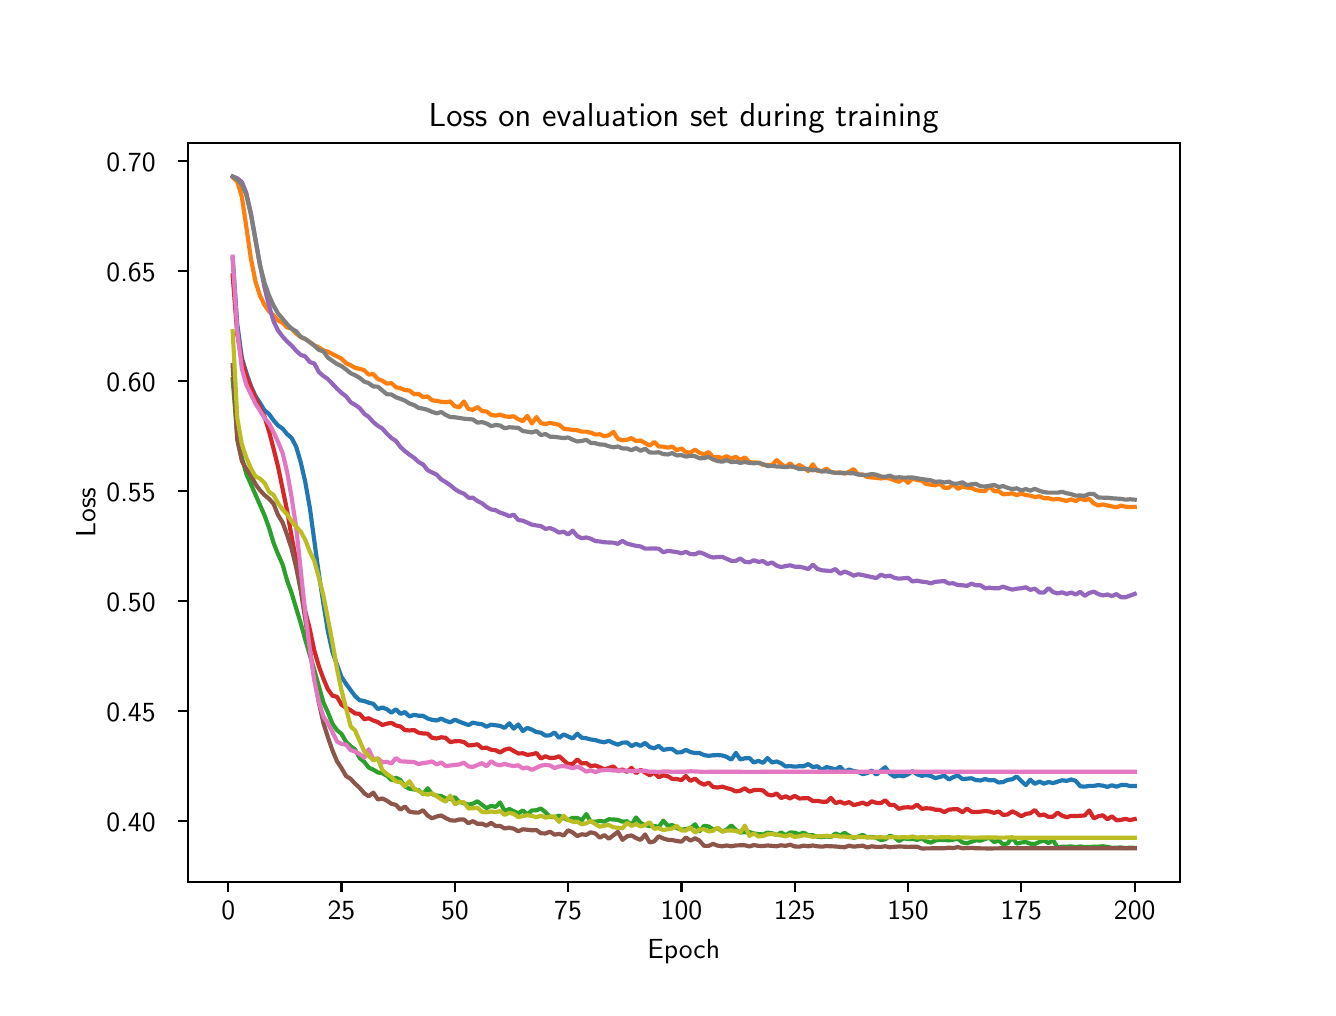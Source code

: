 \begingroup%
\makeatletter%
\begin{pgfpicture}%
\pgfpathrectangle{\pgfpointorigin}{\pgfqpoint{6.4in}{4.8in}}%
\pgfusepath{use as bounding box, clip}%
\begin{pgfscope}%
\pgfsetbuttcap%
\pgfsetmiterjoin%
\definecolor{currentfill}{rgb}{1.0,1.0,1.0}%
\pgfsetfillcolor{currentfill}%
\pgfsetlinewidth{0.0pt}%
\definecolor{currentstroke}{rgb}{1.0,1.0,1.0}%
\pgfsetstrokecolor{currentstroke}%
\pgfsetdash{}{0pt}%
\pgfpathmoveto{\pgfqpoint{0.0in}{0.0in}}%
\pgfpathlineto{\pgfqpoint{6.4in}{0.0in}}%
\pgfpathlineto{\pgfqpoint{6.4in}{4.8in}}%
\pgfpathlineto{\pgfqpoint{0.0in}{4.8in}}%
\pgfpathlineto{\pgfqpoint{0.0in}{0.0in}}%
\pgfpathclose%
\pgfusepath{fill}%
\end{pgfscope}%
\begin{pgfscope}%
\pgfsetbuttcap%
\pgfsetmiterjoin%
\definecolor{currentfill}{rgb}{1.0,1.0,1.0}%
\pgfsetfillcolor{currentfill}%
\pgfsetlinewidth{0.0pt}%
\definecolor{currentstroke}{rgb}{0.0,0.0,0.0}%
\pgfsetstrokecolor{currentstroke}%
\pgfsetstrokeopacity{0.0}%
\pgfsetdash{}{0pt}%
\pgfpathmoveto{\pgfqpoint{0.8in}{0.528in}}%
\pgfpathlineto{\pgfqpoint{5.76in}{0.528in}}%
\pgfpathlineto{\pgfqpoint{5.76in}{4.224in}}%
\pgfpathlineto{\pgfqpoint{0.8in}{4.224in}}%
\pgfpathlineto{\pgfqpoint{0.8in}{0.528in}}%
\pgfpathclose%
\pgfusepath{fill}%
\end{pgfscope}%
\begin{pgfscope}%
\pgfsetbuttcap%
\pgfsetroundjoin%
\definecolor{currentfill}{rgb}{0.0,0.0,0.0}%
\pgfsetfillcolor{currentfill}%
\pgfsetlinewidth{0.803pt}%
\definecolor{currentstroke}{rgb}{0.0,0.0,0.0}%
\pgfsetstrokecolor{currentstroke}%
\pgfsetdash{}{0pt}%
\pgfsys@defobject{currentmarker}{\pgfqpoint{0.0in}{-0.049in}}{\pgfqpoint{0.0in}{0.0in}}{%
\pgfpathmoveto{\pgfqpoint{0.0in}{0.0in}}%
\pgfpathlineto{\pgfqpoint{0.0in}{-0.049in}}%
\pgfusepath{stroke,fill}%
}%
\begin{pgfscope}%
\pgfsys@transformshift{1.003in}{0.528in}%
\pgfsys@useobject{currentmarker}{}%
\end{pgfscope}%
\end{pgfscope}%
\begin{pgfscope}%
\definecolor{textcolor}{rgb}{0.0,0.0,0.0}%
\pgfsetstrokecolor{textcolor}%
\pgfsetfillcolor{textcolor}%
\pgftext[x=1.003in,y=0.431in,,top]{\color{textcolor}{\sffamily\fontsize{10.0}{12.0}\selectfont\catcode`\^=\active\def^{\ifmmode\sp\else\^{}\fi}\catcode`\%=\active\def%{\%}0}}%
\end{pgfscope}%
\begin{pgfscope}%
\pgfsetbuttcap%
\pgfsetroundjoin%
\definecolor{currentfill}{rgb}{0.0,0.0,0.0}%
\pgfsetfillcolor{currentfill}%
\pgfsetlinewidth{0.803pt}%
\definecolor{currentstroke}{rgb}{0.0,0.0,0.0}%
\pgfsetstrokecolor{currentstroke}%
\pgfsetdash{}{0pt}%
\pgfsys@defobject{currentmarker}{\pgfqpoint{0.0in}{-0.049in}}{\pgfqpoint{0.0in}{0.0in}}{%
\pgfpathmoveto{\pgfqpoint{0.0in}{0.0in}}%
\pgfpathlineto{\pgfqpoint{0.0in}{-0.049in}}%
\pgfusepath{stroke,fill}%
}%
\begin{pgfscope}%
\pgfsys@transformshift{1.569in}{0.528in}%
\pgfsys@useobject{currentmarker}{}%
\end{pgfscope}%
\end{pgfscope}%
\begin{pgfscope}%
\definecolor{textcolor}{rgb}{0.0,0.0,0.0}%
\pgfsetstrokecolor{textcolor}%
\pgfsetfillcolor{textcolor}%
\pgftext[x=1.569in,y=0.431in,,top]{\color{textcolor}{\sffamily\fontsize{10.0}{12.0}\selectfont\catcode`\^=\active\def^{\ifmmode\sp\else\^{}\fi}\catcode`\%=\active\def%{\%}25}}%
\end{pgfscope}%
\begin{pgfscope}%
\pgfsetbuttcap%
\pgfsetroundjoin%
\definecolor{currentfill}{rgb}{0.0,0.0,0.0}%
\pgfsetfillcolor{currentfill}%
\pgfsetlinewidth{0.803pt}%
\definecolor{currentstroke}{rgb}{0.0,0.0,0.0}%
\pgfsetstrokecolor{currentstroke}%
\pgfsetdash{}{0pt}%
\pgfsys@defobject{currentmarker}{\pgfqpoint{0.0in}{-0.049in}}{\pgfqpoint{0.0in}{0.0in}}{%
\pgfpathmoveto{\pgfqpoint{0.0in}{0.0in}}%
\pgfpathlineto{\pgfqpoint{0.0in}{-0.049in}}%
\pgfusepath{stroke,fill}%
}%
\begin{pgfscope}%
\pgfsys@transformshift{2.136in}{0.528in}%
\pgfsys@useobject{currentmarker}{}%
\end{pgfscope}%
\end{pgfscope}%
\begin{pgfscope}%
\definecolor{textcolor}{rgb}{0.0,0.0,0.0}%
\pgfsetstrokecolor{textcolor}%
\pgfsetfillcolor{textcolor}%
\pgftext[x=2.136in,y=0.431in,,top]{\color{textcolor}{\sffamily\fontsize{10.0}{12.0}\selectfont\catcode`\^=\active\def^{\ifmmode\sp\else\^{}\fi}\catcode`\%=\active\def%{\%}50}}%
\end{pgfscope}%
\begin{pgfscope}%
\pgfsetbuttcap%
\pgfsetroundjoin%
\definecolor{currentfill}{rgb}{0.0,0.0,0.0}%
\pgfsetfillcolor{currentfill}%
\pgfsetlinewidth{0.803pt}%
\definecolor{currentstroke}{rgb}{0.0,0.0,0.0}%
\pgfsetstrokecolor{currentstroke}%
\pgfsetdash{}{0pt}%
\pgfsys@defobject{currentmarker}{\pgfqpoint{0.0in}{-0.049in}}{\pgfqpoint{0.0in}{0.0in}}{%
\pgfpathmoveto{\pgfqpoint{0.0in}{0.0in}}%
\pgfpathlineto{\pgfqpoint{0.0in}{-0.049in}}%
\pgfusepath{stroke,fill}%
}%
\begin{pgfscope}%
\pgfsys@transformshift{2.702in}{0.528in}%
\pgfsys@useobject{currentmarker}{}%
\end{pgfscope}%
\end{pgfscope}%
\begin{pgfscope}%
\definecolor{textcolor}{rgb}{0.0,0.0,0.0}%
\pgfsetstrokecolor{textcolor}%
\pgfsetfillcolor{textcolor}%
\pgftext[x=2.702in,y=0.431in,,top]{\color{textcolor}{\sffamily\fontsize{10.0}{12.0}\selectfont\catcode`\^=\active\def^{\ifmmode\sp\else\^{}\fi}\catcode`\%=\active\def%{\%}75}}%
\end{pgfscope}%
\begin{pgfscope}%
\pgfsetbuttcap%
\pgfsetroundjoin%
\definecolor{currentfill}{rgb}{0.0,0.0,0.0}%
\pgfsetfillcolor{currentfill}%
\pgfsetlinewidth{0.803pt}%
\definecolor{currentstroke}{rgb}{0.0,0.0,0.0}%
\pgfsetstrokecolor{currentstroke}%
\pgfsetdash{}{0pt}%
\pgfsys@defobject{currentmarker}{\pgfqpoint{0.0in}{-0.049in}}{\pgfqpoint{0.0in}{0.0in}}{%
\pgfpathmoveto{\pgfqpoint{0.0in}{0.0in}}%
\pgfpathlineto{\pgfqpoint{0.0in}{-0.049in}}%
\pgfusepath{stroke,fill}%
}%
\begin{pgfscope}%
\pgfsys@transformshift{3.269in}{0.528in}%
\pgfsys@useobject{currentmarker}{}%
\end{pgfscope}%
\end{pgfscope}%
\begin{pgfscope}%
\definecolor{textcolor}{rgb}{0.0,0.0,0.0}%
\pgfsetstrokecolor{textcolor}%
\pgfsetfillcolor{textcolor}%
\pgftext[x=3.269in,y=0.431in,,top]{\color{textcolor}{\sffamily\fontsize{10.0}{12.0}\selectfont\catcode`\^=\active\def^{\ifmmode\sp\else\^{}\fi}\catcode`\%=\active\def%{\%}100}}%
\end{pgfscope}%
\begin{pgfscope}%
\pgfsetbuttcap%
\pgfsetroundjoin%
\definecolor{currentfill}{rgb}{0.0,0.0,0.0}%
\pgfsetfillcolor{currentfill}%
\pgfsetlinewidth{0.803pt}%
\definecolor{currentstroke}{rgb}{0.0,0.0,0.0}%
\pgfsetstrokecolor{currentstroke}%
\pgfsetdash{}{0pt}%
\pgfsys@defobject{currentmarker}{\pgfqpoint{0.0in}{-0.049in}}{\pgfqpoint{0.0in}{0.0in}}{%
\pgfpathmoveto{\pgfqpoint{0.0in}{0.0in}}%
\pgfpathlineto{\pgfqpoint{0.0in}{-0.049in}}%
\pgfusepath{stroke,fill}%
}%
\begin{pgfscope}%
\pgfsys@transformshift{3.835in}{0.528in}%
\pgfsys@useobject{currentmarker}{}%
\end{pgfscope}%
\end{pgfscope}%
\begin{pgfscope}%
\definecolor{textcolor}{rgb}{0.0,0.0,0.0}%
\pgfsetstrokecolor{textcolor}%
\pgfsetfillcolor{textcolor}%
\pgftext[x=3.835in,y=0.431in,,top]{\color{textcolor}{\sffamily\fontsize{10.0}{12.0}\selectfont\catcode`\^=\active\def^{\ifmmode\sp\else\^{}\fi}\catcode`\%=\active\def%{\%}125}}%
\end{pgfscope}%
\begin{pgfscope}%
\pgfsetbuttcap%
\pgfsetroundjoin%
\definecolor{currentfill}{rgb}{0.0,0.0,0.0}%
\pgfsetfillcolor{currentfill}%
\pgfsetlinewidth{0.803pt}%
\definecolor{currentstroke}{rgb}{0.0,0.0,0.0}%
\pgfsetstrokecolor{currentstroke}%
\pgfsetdash{}{0pt}%
\pgfsys@defobject{currentmarker}{\pgfqpoint{0.0in}{-0.049in}}{\pgfqpoint{0.0in}{0.0in}}{%
\pgfpathmoveto{\pgfqpoint{0.0in}{0.0in}}%
\pgfpathlineto{\pgfqpoint{0.0in}{-0.049in}}%
\pgfusepath{stroke,fill}%
}%
\begin{pgfscope}%
\pgfsys@transformshift{4.402in}{0.528in}%
\pgfsys@useobject{currentmarker}{}%
\end{pgfscope}%
\end{pgfscope}%
\begin{pgfscope}%
\definecolor{textcolor}{rgb}{0.0,0.0,0.0}%
\pgfsetstrokecolor{textcolor}%
\pgfsetfillcolor{textcolor}%
\pgftext[x=4.402in,y=0.431in,,top]{\color{textcolor}{\sffamily\fontsize{10.0}{12.0}\selectfont\catcode`\^=\active\def^{\ifmmode\sp\else\^{}\fi}\catcode`\%=\active\def%{\%}150}}%
\end{pgfscope}%
\begin{pgfscope}%
\pgfsetbuttcap%
\pgfsetroundjoin%
\definecolor{currentfill}{rgb}{0.0,0.0,0.0}%
\pgfsetfillcolor{currentfill}%
\pgfsetlinewidth{0.803pt}%
\definecolor{currentstroke}{rgb}{0.0,0.0,0.0}%
\pgfsetstrokecolor{currentstroke}%
\pgfsetdash{}{0pt}%
\pgfsys@defobject{currentmarker}{\pgfqpoint{0.0in}{-0.049in}}{\pgfqpoint{0.0in}{0.0in}}{%
\pgfpathmoveto{\pgfqpoint{0.0in}{0.0in}}%
\pgfpathlineto{\pgfqpoint{0.0in}{-0.049in}}%
\pgfusepath{stroke,fill}%
}%
\begin{pgfscope}%
\pgfsys@transformshift{4.968in}{0.528in}%
\pgfsys@useobject{currentmarker}{}%
\end{pgfscope}%
\end{pgfscope}%
\begin{pgfscope}%
\definecolor{textcolor}{rgb}{0.0,0.0,0.0}%
\pgfsetstrokecolor{textcolor}%
\pgfsetfillcolor{textcolor}%
\pgftext[x=4.968in,y=0.431in,,top]{\color{textcolor}{\sffamily\fontsize{10.0}{12.0}\selectfont\catcode`\^=\active\def^{\ifmmode\sp\else\^{}\fi}\catcode`\%=\active\def%{\%}175}}%
\end{pgfscope}%
\begin{pgfscope}%
\pgfsetbuttcap%
\pgfsetroundjoin%
\definecolor{currentfill}{rgb}{0.0,0.0,0.0}%
\pgfsetfillcolor{currentfill}%
\pgfsetlinewidth{0.803pt}%
\definecolor{currentstroke}{rgb}{0.0,0.0,0.0}%
\pgfsetstrokecolor{currentstroke}%
\pgfsetdash{}{0pt}%
\pgfsys@defobject{currentmarker}{\pgfqpoint{0.0in}{-0.049in}}{\pgfqpoint{0.0in}{0.0in}}{%
\pgfpathmoveto{\pgfqpoint{0.0in}{0.0in}}%
\pgfpathlineto{\pgfqpoint{0.0in}{-0.049in}}%
\pgfusepath{stroke,fill}%
}%
\begin{pgfscope}%
\pgfsys@transformshift{5.535in}{0.528in}%
\pgfsys@useobject{currentmarker}{}%
\end{pgfscope}%
\end{pgfscope}%
\begin{pgfscope}%
\definecolor{textcolor}{rgb}{0.0,0.0,0.0}%
\pgfsetstrokecolor{textcolor}%
\pgfsetfillcolor{textcolor}%
\pgftext[x=5.535in,y=0.431in,,top]{\color{textcolor}{\sffamily\fontsize{10.0}{12.0}\selectfont\catcode`\^=\active\def^{\ifmmode\sp\else\^{}\fi}\catcode`\%=\active\def%{\%}200}}%
\end{pgfscope}%
\begin{pgfscope}%
\definecolor{textcolor}{rgb}{0.0,0.0,0.0}%
\pgfsetstrokecolor{textcolor}%
\pgfsetfillcolor{textcolor}%
\pgftext[x=3.28in,y=0.241in,,top]{\color{textcolor}{\sffamily\fontsize{10.0}{12.0}\selectfont\catcode`\^=\active\def^{\ifmmode\sp\else\^{}\fi}\catcode`\%=\active\def%{\%}Epoch}}%
\end{pgfscope}%
\begin{pgfscope}%
\pgfsetbuttcap%
\pgfsetroundjoin%
\definecolor{currentfill}{rgb}{0.0,0.0,0.0}%
\pgfsetfillcolor{currentfill}%
\pgfsetlinewidth{0.803pt}%
\definecolor{currentstroke}{rgb}{0.0,0.0,0.0}%
\pgfsetstrokecolor{currentstroke}%
\pgfsetdash{}{0pt}%
\pgfsys@defobject{currentmarker}{\pgfqpoint{-0.049in}{0.0in}}{\pgfqpoint{-0.0in}{0.0in}}{%
\pgfpathmoveto{\pgfqpoint{-0.0in}{0.0in}}%
\pgfpathlineto{\pgfqpoint{-0.049in}{0.0in}}%
\pgfusepath{stroke,fill}%
}%
\begin{pgfscope}%
\pgfsys@transformshift{0.8in}{0.834in}%
\pgfsys@useobject{currentmarker}{}%
\end{pgfscope}%
\end{pgfscope}%
\begin{pgfscope}%
\definecolor{textcolor}{rgb}{0.0,0.0,0.0}%
\pgfsetstrokecolor{textcolor}%
\pgfsetfillcolor{textcolor}%
\pgftext[x=0.394in, y=0.781in, left, base]{\color{textcolor}{\sffamily\fontsize{10.0}{12.0}\selectfont\catcode`\^=\active\def^{\ifmmode\sp\else\^{}\fi}\catcode`\%=\active\def%{\%}0.40}}%
\end{pgfscope}%
\begin{pgfscope}%
\pgfsetbuttcap%
\pgfsetroundjoin%
\definecolor{currentfill}{rgb}{0.0,0.0,0.0}%
\pgfsetfillcolor{currentfill}%
\pgfsetlinewidth{0.803pt}%
\definecolor{currentstroke}{rgb}{0.0,0.0,0.0}%
\pgfsetstrokecolor{currentstroke}%
\pgfsetdash{}{0pt}%
\pgfsys@defobject{currentmarker}{\pgfqpoint{-0.049in}{0.0in}}{\pgfqpoint{-0.0in}{0.0in}}{%
\pgfpathmoveto{\pgfqpoint{-0.0in}{0.0in}}%
\pgfpathlineto{\pgfqpoint{-0.049in}{0.0in}}%
\pgfusepath{stroke,fill}%
}%
\begin{pgfscope}%
\pgfsys@transformshift{0.8in}{1.384in}%
\pgfsys@useobject{currentmarker}{}%
\end{pgfscope}%
\end{pgfscope}%
\begin{pgfscope}%
\definecolor{textcolor}{rgb}{0.0,0.0,0.0}%
\pgfsetstrokecolor{textcolor}%
\pgfsetfillcolor{textcolor}%
\pgftext[x=0.394in, y=1.331in, left, base]{\color{textcolor}{\sffamily\fontsize{10.0}{12.0}\selectfont\catcode`\^=\active\def^{\ifmmode\sp\else\^{}\fi}\catcode`\%=\active\def%{\%}0.45}}%
\end{pgfscope}%
\begin{pgfscope}%
\pgfsetbuttcap%
\pgfsetroundjoin%
\definecolor{currentfill}{rgb}{0.0,0.0,0.0}%
\pgfsetfillcolor{currentfill}%
\pgfsetlinewidth{0.803pt}%
\definecolor{currentstroke}{rgb}{0.0,0.0,0.0}%
\pgfsetstrokecolor{currentstroke}%
\pgfsetdash{}{0pt}%
\pgfsys@defobject{currentmarker}{\pgfqpoint{-0.049in}{0.0in}}{\pgfqpoint{-0.0in}{0.0in}}{%
\pgfpathmoveto{\pgfqpoint{-0.0in}{0.0in}}%
\pgfpathlineto{\pgfqpoint{-0.049in}{0.0in}}%
\pgfusepath{stroke,fill}%
}%
\begin{pgfscope}%
\pgfsys@transformshift{0.8in}{1.934in}%
\pgfsys@useobject{currentmarker}{}%
\end{pgfscope}%
\end{pgfscope}%
\begin{pgfscope}%
\definecolor{textcolor}{rgb}{0.0,0.0,0.0}%
\pgfsetstrokecolor{textcolor}%
\pgfsetfillcolor{textcolor}%
\pgftext[x=0.394in, y=1.882in, left, base]{\color{textcolor}{\sffamily\fontsize{10.0}{12.0}\selectfont\catcode`\^=\active\def^{\ifmmode\sp\else\^{}\fi}\catcode`\%=\active\def%{\%}0.50}}%
\end{pgfscope}%
\begin{pgfscope}%
\pgfsetbuttcap%
\pgfsetroundjoin%
\definecolor{currentfill}{rgb}{0.0,0.0,0.0}%
\pgfsetfillcolor{currentfill}%
\pgfsetlinewidth{0.803pt}%
\definecolor{currentstroke}{rgb}{0.0,0.0,0.0}%
\pgfsetstrokecolor{currentstroke}%
\pgfsetdash{}{0pt}%
\pgfsys@defobject{currentmarker}{\pgfqpoint{-0.049in}{0.0in}}{\pgfqpoint{-0.0in}{0.0in}}{%
\pgfpathmoveto{\pgfqpoint{-0.0in}{0.0in}}%
\pgfpathlineto{\pgfqpoint{-0.049in}{0.0in}}%
\pgfusepath{stroke,fill}%
}%
\begin{pgfscope}%
\pgfsys@transformshift{0.8in}{2.485in}%
\pgfsys@useobject{currentmarker}{}%
\end{pgfscope}%
\end{pgfscope}%
\begin{pgfscope}%
\definecolor{textcolor}{rgb}{0.0,0.0,0.0}%
\pgfsetstrokecolor{textcolor}%
\pgfsetfillcolor{textcolor}%
\pgftext[x=0.394in, y=2.432in, left, base]{\color{textcolor}{\sffamily\fontsize{10.0}{12.0}\selectfont\catcode`\^=\active\def^{\ifmmode\sp\else\^{}\fi}\catcode`\%=\active\def%{\%}0.55}}%
\end{pgfscope}%
\begin{pgfscope}%
\pgfsetbuttcap%
\pgfsetroundjoin%
\definecolor{currentfill}{rgb}{0.0,0.0,0.0}%
\pgfsetfillcolor{currentfill}%
\pgfsetlinewidth{0.803pt}%
\definecolor{currentstroke}{rgb}{0.0,0.0,0.0}%
\pgfsetstrokecolor{currentstroke}%
\pgfsetdash{}{0pt}%
\pgfsys@defobject{currentmarker}{\pgfqpoint{-0.049in}{0.0in}}{\pgfqpoint{-0.0in}{0.0in}}{%
\pgfpathmoveto{\pgfqpoint{-0.0in}{0.0in}}%
\pgfpathlineto{\pgfqpoint{-0.049in}{0.0in}}%
\pgfusepath{stroke,fill}%
}%
\begin{pgfscope}%
\pgfsys@transformshift{0.8in}{3.035in}%
\pgfsys@useobject{currentmarker}{}%
\end{pgfscope}%
\end{pgfscope}%
\begin{pgfscope}%
\definecolor{textcolor}{rgb}{0.0,0.0,0.0}%
\pgfsetstrokecolor{textcolor}%
\pgfsetfillcolor{textcolor}%
\pgftext[x=0.394in, y=2.982in, left, base]{\color{textcolor}{\sffamily\fontsize{10.0}{12.0}\selectfont\catcode`\^=\active\def^{\ifmmode\sp\else\^{}\fi}\catcode`\%=\active\def%{\%}0.60}}%
\end{pgfscope}%
\begin{pgfscope}%
\pgfsetbuttcap%
\pgfsetroundjoin%
\definecolor{currentfill}{rgb}{0.0,0.0,0.0}%
\pgfsetfillcolor{currentfill}%
\pgfsetlinewidth{0.803pt}%
\definecolor{currentstroke}{rgb}{0.0,0.0,0.0}%
\pgfsetstrokecolor{currentstroke}%
\pgfsetdash{}{0pt}%
\pgfsys@defobject{currentmarker}{\pgfqpoint{-0.049in}{0.0in}}{\pgfqpoint{-0.0in}{0.0in}}{%
\pgfpathmoveto{\pgfqpoint{-0.0in}{0.0in}}%
\pgfpathlineto{\pgfqpoint{-0.049in}{0.0in}}%
\pgfusepath{stroke,fill}%
}%
\begin{pgfscope}%
\pgfsys@transformshift{0.8in}{3.585in}%
\pgfsys@useobject{currentmarker}{}%
\end{pgfscope}%
\end{pgfscope}%
\begin{pgfscope}%
\definecolor{textcolor}{rgb}{0.0,0.0,0.0}%
\pgfsetstrokecolor{textcolor}%
\pgfsetfillcolor{textcolor}%
\pgftext[x=0.394in, y=3.532in, left, base]{\color{textcolor}{\sffamily\fontsize{10.0}{12.0}\selectfont\catcode`\^=\active\def^{\ifmmode\sp\else\^{}\fi}\catcode`\%=\active\def%{\%}0.65}}%
\end{pgfscope}%
\begin{pgfscope}%
\pgfsetbuttcap%
\pgfsetroundjoin%
\definecolor{currentfill}{rgb}{0.0,0.0,0.0}%
\pgfsetfillcolor{currentfill}%
\pgfsetlinewidth{0.803pt}%
\definecolor{currentstroke}{rgb}{0.0,0.0,0.0}%
\pgfsetstrokecolor{currentstroke}%
\pgfsetdash{}{0pt}%
\pgfsys@defobject{currentmarker}{\pgfqpoint{-0.049in}{0.0in}}{\pgfqpoint{-0.0in}{0.0in}}{%
\pgfpathmoveto{\pgfqpoint{-0.0in}{0.0in}}%
\pgfpathlineto{\pgfqpoint{-0.049in}{0.0in}}%
\pgfusepath{stroke,fill}%
}%
\begin{pgfscope}%
\pgfsys@transformshift{0.8in}{4.135in}%
\pgfsys@useobject{currentmarker}{}%
\end{pgfscope}%
\end{pgfscope}%
\begin{pgfscope}%
\definecolor{textcolor}{rgb}{0.0,0.0,0.0}%
\pgfsetstrokecolor{textcolor}%
\pgfsetfillcolor{textcolor}%
\pgftext[x=0.394in, y=4.083in, left, base]{\color{textcolor}{\sffamily\fontsize{10.0}{12.0}\selectfont\catcode`\^=\active\def^{\ifmmode\sp\else\^{}\fi}\catcode`\%=\active\def%{\%}0.70}}%
\end{pgfscope}%
\begin{pgfscope}%
\definecolor{textcolor}{rgb}{0.0,0.0,0.0}%
\pgfsetstrokecolor{textcolor}%
\pgfsetfillcolor{textcolor}%
\pgftext[x=0.338in,y=2.376in,,bottom,rotate=90.0]{\color{textcolor}{\sffamily\fontsize{10.0}{12.0}\selectfont\catcode`\^=\active\def^{\ifmmode\sp\else\^{}\fi}\catcode`\%=\active\def%{\%}Loss}}%
\end{pgfscope}%
\begin{pgfscope}%
\pgfpathrectangle{\pgfqpoint{0.8in}{0.528in}}{\pgfqpoint{4.96in}{3.696in}}%
\pgfusepath{clip}%
\pgfsetrectcap%
\pgfsetroundjoin%
\pgfsetlinewidth{1.506pt}%
\definecolor{currentstroke}{rgb}{0.122,0.467,0.706}%
\pgfsetstrokecolor{currentstroke}%
\pgfsetdash{}{0pt}%
\pgfpathmoveto{\pgfqpoint{1.025in}{3.646in}}%
\pgfpathlineto{\pgfqpoint{1.048in}{3.317in}}%
\pgfpathlineto{\pgfqpoint{1.071in}{3.148in}}%
\pgfpathlineto{\pgfqpoint{1.093in}{3.075in}}%
\pgfpathlineto{\pgfqpoint{1.116in}{3.009in}}%
\pgfpathlineto{\pgfqpoint{1.139in}{2.958in}}%
\pgfpathlineto{\pgfqpoint{1.161in}{2.924in}}%
\pgfpathlineto{\pgfqpoint{1.184in}{2.887in}}%
\pgfpathlineto{\pgfqpoint{1.207in}{2.868in}}%
\pgfpathlineto{\pgfqpoint{1.229in}{2.837in}}%
\pgfpathlineto{\pgfqpoint{1.252in}{2.811in}}%
\pgfpathlineto{\pgfqpoint{1.275in}{2.795in}}%
\pgfpathlineto{\pgfqpoint{1.297in}{2.768in}}%
\pgfpathlineto{\pgfqpoint{1.32in}{2.748in}}%
\pgfpathlineto{\pgfqpoint{1.343in}{2.703in}}%
\pgfpathlineto{\pgfqpoint{1.365in}{2.628in}}%
\pgfpathlineto{\pgfqpoint{1.388in}{2.528in}}%
\pgfpathlineto{\pgfqpoint{1.411in}{2.398in}}%
\pgfpathlineto{\pgfqpoint{1.456in}{2.067in}}%
\pgfpathlineto{\pgfqpoint{1.479in}{1.918in}}%
\pgfpathlineto{\pgfqpoint{1.501in}{1.782in}}%
\pgfpathlineto{\pgfqpoint{1.524in}{1.678in}}%
\pgfpathlineto{\pgfqpoint{1.547in}{1.614in}}%
\pgfpathlineto{\pgfqpoint{1.569in}{1.554in}}%
\pgfpathlineto{\pgfqpoint{1.592in}{1.519in}}%
\pgfpathlineto{\pgfqpoint{1.637in}{1.458in}}%
\pgfpathlineto{\pgfqpoint{1.66in}{1.437in}}%
\pgfpathlineto{\pgfqpoint{1.683in}{1.433in}}%
\pgfpathlineto{\pgfqpoint{1.705in}{1.425in}}%
\pgfpathlineto{\pgfqpoint{1.728in}{1.419in}}%
\pgfpathlineto{\pgfqpoint{1.751in}{1.393in}}%
\pgfpathlineto{\pgfqpoint{1.773in}{1.401in}}%
\pgfpathlineto{\pgfqpoint{1.796in}{1.392in}}%
\pgfpathlineto{\pgfqpoint{1.819in}{1.375in}}%
\pgfpathlineto{\pgfqpoint{1.841in}{1.392in}}%
\pgfpathlineto{\pgfqpoint{1.864in}{1.369in}}%
\pgfpathlineto{\pgfqpoint{1.886in}{1.378in}}%
\pgfpathlineto{\pgfqpoint{1.909in}{1.356in}}%
\pgfpathlineto{\pgfqpoint{1.932in}{1.364in}}%
\pgfpathlineto{\pgfqpoint{1.954in}{1.36in}}%
\pgfpathlineto{\pgfqpoint{1.977in}{1.359in}}%
\pgfpathlineto{\pgfqpoint{2.0in}{1.346in}}%
\pgfpathlineto{\pgfqpoint{2.022in}{1.339in}}%
\pgfpathlineto{\pgfqpoint{2.045in}{1.336in}}%
\pgfpathlineto{\pgfqpoint{2.068in}{1.345in}}%
\pgfpathlineto{\pgfqpoint{2.09in}{1.334in}}%
\pgfpathlineto{\pgfqpoint{2.113in}{1.327in}}%
\pgfpathlineto{\pgfqpoint{2.136in}{1.34in}}%
\pgfpathlineto{\pgfqpoint{2.158in}{1.33in}}%
\pgfpathlineto{\pgfqpoint{2.204in}{1.313in}}%
\pgfpathlineto{\pgfqpoint{2.226in}{1.325in}}%
\pgfpathlineto{\pgfqpoint{2.249in}{1.32in}}%
\pgfpathlineto{\pgfqpoint{2.272in}{1.317in}}%
\pgfpathlineto{\pgfqpoint{2.294in}{1.305in}}%
\pgfpathlineto{\pgfqpoint{2.317in}{1.315in}}%
\pgfpathlineto{\pgfqpoint{2.34in}{1.312in}}%
\pgfpathlineto{\pgfqpoint{2.362in}{1.309in}}%
\pgfpathlineto{\pgfqpoint{2.385in}{1.299in}}%
\pgfpathlineto{\pgfqpoint{2.408in}{1.322in}}%
\pgfpathlineto{\pgfqpoint{2.43in}{1.295in}}%
\pgfpathlineto{\pgfqpoint{2.453in}{1.316in}}%
\pgfpathlineto{\pgfqpoint{2.476in}{1.283in}}%
\pgfpathlineto{\pgfqpoint{2.498in}{1.299in}}%
\pgfpathlineto{\pgfqpoint{2.521in}{1.29in}}%
\pgfpathlineto{\pgfqpoint{2.544in}{1.278in}}%
\pgfpathlineto{\pgfqpoint{2.566in}{1.275in}}%
\pgfpathlineto{\pgfqpoint{2.589in}{1.26in}}%
\pgfpathlineto{\pgfqpoint{2.612in}{1.262in}}%
\pgfpathlineto{\pgfqpoint{2.634in}{1.276in}}%
\pgfpathlineto{\pgfqpoint{2.657in}{1.249in}}%
\pgfpathlineto{\pgfqpoint{2.68in}{1.266in}}%
\pgfpathlineto{\pgfqpoint{2.725in}{1.246in}}%
\pgfpathlineto{\pgfqpoint{2.748in}{1.27in}}%
\pgfpathlineto{\pgfqpoint{2.77in}{1.25in}}%
\pgfpathlineto{\pgfqpoint{2.793in}{1.247in}}%
\pgfpathlineto{\pgfqpoint{2.815in}{1.241in}}%
\pgfpathlineto{\pgfqpoint{2.838in}{1.238in}}%
\pgfpathlineto{\pgfqpoint{2.861in}{1.231in}}%
\pgfpathlineto{\pgfqpoint{2.883in}{1.227in}}%
\pgfpathlineto{\pgfqpoint{2.906in}{1.234in}}%
\pgfpathlineto{\pgfqpoint{2.929in}{1.223in}}%
\pgfpathlineto{\pgfqpoint{2.951in}{1.215in}}%
\pgfpathlineto{\pgfqpoint{2.974in}{1.225in}}%
\pgfpathlineto{\pgfqpoint{2.997in}{1.226in}}%
\pgfpathlineto{\pgfqpoint{3.019in}{1.208in}}%
\pgfpathlineto{\pgfqpoint{3.042in}{1.219in}}%
\pgfpathlineto{\pgfqpoint{3.065in}{1.209in}}%
\pgfpathlineto{\pgfqpoint{3.087in}{1.224in}}%
\pgfpathlineto{\pgfqpoint{3.11in}{1.203in}}%
\pgfpathlineto{\pgfqpoint{3.133in}{1.197in}}%
\pgfpathlineto{\pgfqpoint{3.155in}{1.209in}}%
\pgfpathlineto{\pgfqpoint{3.178in}{1.189in}}%
\pgfpathlineto{\pgfqpoint{3.201in}{1.193in}}%
\pgfpathlineto{\pgfqpoint{3.223in}{1.193in}}%
\pgfpathlineto{\pgfqpoint{3.246in}{1.176in}}%
\pgfpathlineto{\pgfqpoint{3.269in}{1.177in}}%
\pgfpathlineto{\pgfqpoint{3.291in}{1.189in}}%
\pgfpathlineto{\pgfqpoint{3.314in}{1.178in}}%
\pgfpathlineto{\pgfqpoint{3.337in}{1.173in}}%
\pgfpathlineto{\pgfqpoint{3.359in}{1.173in}}%
\pgfpathlineto{\pgfqpoint{3.382in}{1.163in}}%
\pgfpathlineto{\pgfqpoint{3.405in}{1.159in}}%
\pgfpathlineto{\pgfqpoint{3.427in}{1.162in}}%
\pgfpathlineto{\pgfqpoint{3.45in}{1.163in}}%
\pgfpathlineto{\pgfqpoint{3.473in}{1.161in}}%
\pgfpathlineto{\pgfqpoint{3.495in}{1.154in}}%
\pgfpathlineto{\pgfqpoint{3.518in}{1.14in}}%
\pgfpathlineto{\pgfqpoint{3.541in}{1.174in}}%
\pgfpathlineto{\pgfqpoint{3.563in}{1.141in}}%
\pgfpathlineto{\pgfqpoint{3.586in}{1.147in}}%
\pgfpathlineto{\pgfqpoint{3.609in}{1.148in}}%
\pgfpathlineto{\pgfqpoint{3.631in}{1.126in}}%
\pgfpathlineto{\pgfqpoint{3.654in}{1.134in}}%
\pgfpathlineto{\pgfqpoint{3.677in}{1.124in}}%
\pgfpathlineto{\pgfqpoint{3.699in}{1.148in}}%
\pgfpathlineto{\pgfqpoint{3.722in}{1.126in}}%
\pgfpathlineto{\pgfqpoint{3.745in}{1.131in}}%
\pgfpathlineto{\pgfqpoint{3.767in}{1.122in}}%
\pgfpathlineto{\pgfqpoint{3.79in}{1.106in}}%
\pgfpathlineto{\pgfqpoint{3.812in}{1.108in}}%
\pgfpathlineto{\pgfqpoint{3.835in}{1.105in}}%
\pgfpathlineto{\pgfqpoint{3.858in}{1.107in}}%
\pgfpathlineto{\pgfqpoint{3.88in}{1.107in}}%
\pgfpathlineto{\pgfqpoint{3.903in}{1.118in}}%
\pgfpathlineto{\pgfqpoint{3.926in}{1.103in}}%
\pgfpathlineto{\pgfqpoint{3.948in}{1.107in}}%
\pgfpathlineto{\pgfqpoint{3.971in}{1.089in}}%
\pgfpathlineto{\pgfqpoint{3.994in}{1.103in}}%
\pgfpathlineto{\pgfqpoint{4.016in}{1.098in}}%
\pgfpathlineto{\pgfqpoint{4.039in}{1.09in}}%
\pgfpathlineto{\pgfqpoint{4.062in}{1.105in}}%
\pgfpathlineto{\pgfqpoint{4.084in}{1.08in}}%
\pgfpathlineto{\pgfqpoint{4.107in}{1.091in}}%
\pgfpathlineto{\pgfqpoint{4.13in}{1.083in}}%
\pgfpathlineto{\pgfqpoint{4.152in}{1.079in}}%
\pgfpathlineto{\pgfqpoint{4.175in}{1.068in}}%
\pgfpathlineto{\pgfqpoint{4.198in}{1.073in}}%
\pgfpathlineto{\pgfqpoint{4.22in}{1.086in}}%
\pgfpathlineto{\pgfqpoint{4.243in}{1.065in}}%
\pgfpathlineto{\pgfqpoint{4.266in}{1.085in}}%
\pgfpathlineto{\pgfqpoint{4.288in}{1.102in}}%
\pgfpathlineto{\pgfqpoint{4.311in}{1.07in}}%
\pgfpathlineto{\pgfqpoint{4.334in}{1.055in}}%
\pgfpathlineto{\pgfqpoint{4.356in}{1.061in}}%
\pgfpathlineto{\pgfqpoint{4.379in}{1.057in}}%
\pgfpathlineto{\pgfqpoint{4.402in}{1.067in}}%
\pgfpathlineto{\pgfqpoint{4.424in}{1.083in}}%
\pgfpathlineto{\pgfqpoint{4.447in}{1.067in}}%
\pgfpathlineto{\pgfqpoint{4.47in}{1.059in}}%
\pgfpathlineto{\pgfqpoint{4.492in}{1.063in}}%
\pgfpathlineto{\pgfqpoint{4.515in}{1.059in}}%
\pgfpathlineto{\pgfqpoint{4.538in}{1.048in}}%
\pgfpathlineto{\pgfqpoint{4.56in}{1.053in}}%
\pgfpathlineto{\pgfqpoint{4.583in}{1.06in}}%
\pgfpathlineto{\pgfqpoint{4.606in}{1.041in}}%
\pgfpathlineto{\pgfqpoint{4.628in}{1.053in}}%
\pgfpathlineto{\pgfqpoint{4.651in}{1.061in}}%
\pgfpathlineto{\pgfqpoint{4.674in}{1.043in}}%
\pgfpathlineto{\pgfqpoint{4.719in}{1.047in}}%
\pgfpathlineto{\pgfqpoint{4.741in}{1.038in}}%
\pgfpathlineto{\pgfqpoint{4.764in}{1.036in}}%
\pgfpathlineto{\pgfqpoint{4.787in}{1.043in}}%
\pgfpathlineto{\pgfqpoint{4.809in}{1.037in}}%
\pgfpathlineto{\pgfqpoint{4.832in}{1.038in}}%
\pgfpathlineto{\pgfqpoint{4.855in}{1.026in}}%
\pgfpathlineto{\pgfqpoint{4.877in}{1.028in}}%
\pgfpathlineto{\pgfqpoint{4.9in}{1.039in}}%
\pgfpathlineto{\pgfqpoint{4.923in}{1.042in}}%
\pgfpathlineto{\pgfqpoint{4.945in}{1.056in}}%
\pgfpathlineto{\pgfqpoint{4.968in}{1.033in}}%
\pgfpathlineto{\pgfqpoint{4.991in}{1.013in}}%
\pgfpathlineto{\pgfqpoint{5.013in}{1.04in}}%
\pgfpathlineto{\pgfqpoint{5.036in}{1.019in}}%
\pgfpathlineto{\pgfqpoint{5.059in}{1.031in}}%
\pgfpathlineto{\pgfqpoint{5.081in}{1.02in}}%
\pgfpathlineto{\pgfqpoint{5.104in}{1.028in}}%
\pgfpathlineto{\pgfqpoint{5.127in}{1.023in}}%
\pgfpathlineto{\pgfqpoint{5.149in}{1.03in}}%
\pgfpathlineto{\pgfqpoint{5.172in}{1.037in}}%
\pgfpathlineto{\pgfqpoint{5.195in}{1.034in}}%
\pgfpathlineto{\pgfqpoint{5.217in}{1.041in}}%
\pgfpathlineto{\pgfqpoint{5.24in}{1.034in}}%
\pgfpathlineto{\pgfqpoint{5.263in}{1.007in}}%
\pgfpathlineto{\pgfqpoint{5.285in}{1.005in}}%
\pgfpathlineto{\pgfqpoint{5.308in}{1.009in}}%
\pgfpathlineto{\pgfqpoint{5.331in}{1.009in}}%
\pgfpathlineto{\pgfqpoint{5.353in}{1.013in}}%
\pgfpathlineto{\pgfqpoint{5.376in}{1.01in}}%
\pgfpathlineto{\pgfqpoint{5.399in}{1.004in}}%
\pgfpathlineto{\pgfqpoint{5.421in}{1.012in}}%
\pgfpathlineto{\pgfqpoint{5.444in}{1.005in}}%
\pgfpathlineto{\pgfqpoint{5.467in}{1.013in}}%
\pgfpathlineto{\pgfqpoint{5.489in}{1.014in}}%
\pgfpathlineto{\pgfqpoint{5.512in}{1.008in}}%
\pgfpathlineto{\pgfqpoint{5.535in}{1.008in}}%
\pgfpathlineto{\pgfqpoint{5.535in}{1.008in}}%
\pgfusepath{stroke}%
\end{pgfscope}%
\begin{pgfscope}%
\pgfpathrectangle{\pgfqpoint{0.8in}{0.528in}}{\pgfqpoint{4.96in}{3.696in}}%
\pgfusepath{clip}%
\pgfsetrectcap%
\pgfsetroundjoin%
\pgfsetlinewidth{1.506pt}%
\definecolor{currentstroke}{rgb}{1.0,0.498,0.055}%
\pgfsetstrokecolor{currentstroke}%
\pgfsetdash{}{0pt}%
\pgfpathmoveto{\pgfqpoint{1.025in}{4.053in}}%
\pgfpathlineto{\pgfqpoint{1.048in}{4.03in}}%
\pgfpathlineto{\pgfqpoint{1.071in}{3.954in}}%
\pgfpathlineto{\pgfqpoint{1.093in}{3.805in}}%
\pgfpathlineto{\pgfqpoint{1.116in}{3.646in}}%
\pgfpathlineto{\pgfqpoint{1.139in}{3.531in}}%
\pgfpathlineto{\pgfqpoint{1.161in}{3.461in}}%
\pgfpathlineto{\pgfqpoint{1.184in}{3.414in}}%
\pgfpathlineto{\pgfqpoint{1.207in}{3.381in}}%
\pgfpathlineto{\pgfqpoint{1.229in}{3.362in}}%
\pgfpathlineto{\pgfqpoint{1.252in}{3.336in}}%
\pgfpathlineto{\pgfqpoint{1.275in}{3.324in}}%
\pgfpathlineto{\pgfqpoint{1.297in}{3.301in}}%
\pgfpathlineto{\pgfqpoint{1.32in}{3.296in}}%
\pgfpathlineto{\pgfqpoint{1.343in}{3.27in}}%
\pgfpathlineto{\pgfqpoint{1.365in}{3.253in}}%
\pgfpathlineto{\pgfqpoint{1.388in}{3.243in}}%
\pgfpathlineto{\pgfqpoint{1.411in}{3.228in}}%
\pgfpathlineto{\pgfqpoint{1.433in}{3.212in}}%
\pgfpathlineto{\pgfqpoint{1.456in}{3.201in}}%
\pgfpathlineto{\pgfqpoint{1.479in}{3.187in}}%
\pgfpathlineto{\pgfqpoint{1.501in}{3.18in}}%
\pgfpathlineto{\pgfqpoint{1.569in}{3.145in}}%
\pgfpathlineto{\pgfqpoint{1.592in}{3.122in}}%
\pgfpathlineto{\pgfqpoint{1.615in}{3.112in}}%
\pgfpathlineto{\pgfqpoint{1.637in}{3.099in}}%
\pgfpathlineto{\pgfqpoint{1.66in}{3.094in}}%
\pgfpathlineto{\pgfqpoint{1.683in}{3.087in}}%
\pgfpathlineto{\pgfqpoint{1.705in}{3.065in}}%
\pgfpathlineto{\pgfqpoint{1.728in}{3.068in}}%
\pgfpathlineto{\pgfqpoint{1.751in}{3.043in}}%
\pgfpathlineto{\pgfqpoint{1.773in}{3.035in}}%
\pgfpathlineto{\pgfqpoint{1.796in}{3.02in}}%
\pgfpathlineto{\pgfqpoint{1.819in}{3.023in}}%
\pgfpathlineto{\pgfqpoint{1.841in}{3.002in}}%
\pgfpathlineto{\pgfqpoint{1.864in}{2.997in}}%
\pgfpathlineto{\pgfqpoint{1.886in}{2.988in}}%
\pgfpathlineto{\pgfqpoint{1.909in}{2.986in}}%
\pgfpathlineto{\pgfqpoint{1.932in}{2.967in}}%
\pgfpathlineto{\pgfqpoint{1.954in}{2.969in}}%
\pgfpathlineto{\pgfqpoint{1.977in}{2.953in}}%
\pgfpathlineto{\pgfqpoint{2.0in}{2.956in}}%
\pgfpathlineto{\pgfqpoint{2.022in}{2.937in}}%
\pgfpathlineto{\pgfqpoint{2.045in}{2.934in}}%
\pgfpathlineto{\pgfqpoint{2.068in}{2.929in}}%
\pgfpathlineto{\pgfqpoint{2.09in}{2.927in}}%
\pgfpathlineto{\pgfqpoint{2.113in}{2.931in}}%
\pgfpathlineto{\pgfqpoint{2.136in}{2.907in}}%
\pgfpathlineto{\pgfqpoint{2.158in}{2.902in}}%
\pgfpathlineto{\pgfqpoint{2.181in}{2.931in}}%
\pgfpathlineto{\pgfqpoint{2.204in}{2.893in}}%
\pgfpathlineto{\pgfqpoint{2.226in}{2.889in}}%
\pgfpathlineto{\pgfqpoint{2.249in}{2.903in}}%
\pgfpathlineto{\pgfqpoint{2.272in}{2.883in}}%
\pgfpathlineto{\pgfqpoint{2.294in}{2.881in}}%
\pgfpathlineto{\pgfqpoint{2.317in}{2.864in}}%
\pgfpathlineto{\pgfqpoint{2.34in}{2.86in}}%
\pgfpathlineto{\pgfqpoint{2.362in}{2.865in}}%
\pgfpathlineto{\pgfqpoint{2.385in}{2.857in}}%
\pgfpathlineto{\pgfqpoint{2.408in}{2.854in}}%
\pgfpathlineto{\pgfqpoint{2.43in}{2.857in}}%
\pgfpathlineto{\pgfqpoint{2.453in}{2.842in}}%
\pgfpathlineto{\pgfqpoint{2.476in}{2.833in}}%
\pgfpathlineto{\pgfqpoint{2.498in}{2.859in}}%
\pgfpathlineto{\pgfqpoint{2.521in}{2.821in}}%
\pgfpathlineto{\pgfqpoint{2.544in}{2.853in}}%
\pgfpathlineto{\pgfqpoint{2.566in}{2.823in}}%
\pgfpathlineto{\pgfqpoint{2.589in}{2.818in}}%
\pgfpathlineto{\pgfqpoint{2.612in}{2.824in}}%
\pgfpathlineto{\pgfqpoint{2.634in}{2.819in}}%
\pgfpathlineto{\pgfqpoint{2.657in}{2.815in}}%
\pgfpathlineto{\pgfqpoint{2.68in}{2.795in}}%
\pgfpathlineto{\pgfqpoint{2.702in}{2.792in}}%
\pgfpathlineto{\pgfqpoint{2.725in}{2.789in}}%
\pgfpathlineto{\pgfqpoint{2.748in}{2.787in}}%
\pgfpathlineto{\pgfqpoint{2.77in}{2.78in}}%
\pgfpathlineto{\pgfqpoint{2.793in}{2.78in}}%
\pgfpathlineto{\pgfqpoint{2.815in}{2.775in}}%
\pgfpathlineto{\pgfqpoint{2.838in}{2.766in}}%
\pgfpathlineto{\pgfqpoint{2.861in}{2.767in}}%
\pgfpathlineto{\pgfqpoint{2.883in}{2.757in}}%
\pgfpathlineto{\pgfqpoint{2.906in}{2.762in}}%
\pgfpathlineto{\pgfqpoint{2.929in}{2.779in}}%
\pgfpathlineto{\pgfqpoint{2.951in}{2.744in}}%
\pgfpathlineto{\pgfqpoint{2.974in}{2.737in}}%
\pgfpathlineto{\pgfqpoint{2.997in}{2.739in}}%
\pgfpathlineto{\pgfqpoint{3.019in}{2.748in}}%
\pgfpathlineto{\pgfqpoint{3.042in}{2.733in}}%
\pgfpathlineto{\pgfqpoint{3.065in}{2.736in}}%
\pgfpathlineto{\pgfqpoint{3.087in}{2.723in}}%
\pgfpathlineto{\pgfqpoint{3.11in}{2.71in}}%
\pgfpathlineto{\pgfqpoint{3.133in}{2.729in}}%
\pgfpathlineto{\pgfqpoint{3.155in}{2.706in}}%
\pgfpathlineto{\pgfqpoint{3.178in}{2.705in}}%
\pgfpathlineto{\pgfqpoint{3.201in}{2.7in}}%
\pgfpathlineto{\pgfqpoint{3.223in}{2.705in}}%
\pgfpathlineto{\pgfqpoint{3.246in}{2.687in}}%
\pgfpathlineto{\pgfqpoint{3.269in}{2.696in}}%
\pgfpathlineto{\pgfqpoint{3.291in}{2.677in}}%
\pgfpathlineto{\pgfqpoint{3.314in}{2.676in}}%
\pgfpathlineto{\pgfqpoint{3.337in}{2.69in}}%
\pgfpathlineto{\pgfqpoint{3.359in}{2.674in}}%
\pgfpathlineto{\pgfqpoint{3.382in}{2.667in}}%
\pgfpathlineto{\pgfqpoint{3.405in}{2.678in}}%
\pgfpathlineto{\pgfqpoint{3.427in}{2.652in}}%
\pgfpathlineto{\pgfqpoint{3.45in}{2.654in}}%
\pgfpathlineto{\pgfqpoint{3.473in}{2.648in}}%
\pgfpathlineto{\pgfqpoint{3.495in}{2.657in}}%
\pgfpathlineto{\pgfqpoint{3.518in}{2.646in}}%
\pgfpathlineto{\pgfqpoint{3.541in}{2.654in}}%
\pgfpathlineto{\pgfqpoint{3.563in}{2.639in}}%
\pgfpathlineto{\pgfqpoint{3.586in}{2.651in}}%
\pgfpathlineto{\pgfqpoint{3.609in}{2.627in}}%
\pgfpathlineto{\pgfqpoint{3.654in}{2.625in}}%
\pgfpathlineto{\pgfqpoint{3.677in}{2.614in}}%
\pgfpathlineto{\pgfqpoint{3.699in}{2.613in}}%
\pgfpathlineto{\pgfqpoint{3.722in}{2.613in}}%
\pgfpathlineto{\pgfqpoint{3.745in}{2.638in}}%
\pgfpathlineto{\pgfqpoint{3.767in}{2.619in}}%
\pgfpathlineto{\pgfqpoint{3.79in}{2.603in}}%
\pgfpathlineto{\pgfqpoint{3.812in}{2.622in}}%
\pgfpathlineto{\pgfqpoint{3.835in}{2.6in}}%
\pgfpathlineto{\pgfqpoint{3.858in}{2.613in}}%
\pgfpathlineto{\pgfqpoint{3.88in}{2.601in}}%
\pgfpathlineto{\pgfqpoint{3.903in}{2.583in}}%
\pgfpathlineto{\pgfqpoint{3.926in}{2.617in}}%
\pgfpathlineto{\pgfqpoint{3.948in}{2.584in}}%
\pgfpathlineto{\pgfqpoint{3.971in}{2.582in}}%
\pgfpathlineto{\pgfqpoint{3.994in}{2.595in}}%
\pgfpathlineto{\pgfqpoint{4.016in}{2.578in}}%
\pgfpathlineto{\pgfqpoint{4.039in}{2.574in}}%
\pgfpathlineto{\pgfqpoint{4.062in}{2.577in}}%
\pgfpathlineto{\pgfqpoint{4.084in}{2.57in}}%
\pgfpathlineto{\pgfqpoint{4.107in}{2.579in}}%
\pgfpathlineto{\pgfqpoint{4.13in}{2.593in}}%
\pgfpathlineto{\pgfqpoint{4.152in}{2.565in}}%
\pgfpathlineto{\pgfqpoint{4.175in}{2.566in}}%
\pgfpathlineto{\pgfqpoint{4.198in}{2.553in}}%
\pgfpathlineto{\pgfqpoint{4.243in}{2.549in}}%
\pgfpathlineto{\pgfqpoint{4.266in}{2.546in}}%
\pgfpathlineto{\pgfqpoint{4.288in}{2.549in}}%
\pgfpathlineto{\pgfqpoint{4.311in}{2.545in}}%
\pgfpathlineto{\pgfqpoint{4.356in}{2.529in}}%
\pgfpathlineto{\pgfqpoint{4.379in}{2.546in}}%
\pgfpathlineto{\pgfqpoint{4.402in}{2.524in}}%
\pgfpathlineto{\pgfqpoint{4.424in}{2.546in}}%
\pgfpathlineto{\pgfqpoint{4.447in}{2.538in}}%
\pgfpathlineto{\pgfqpoint{4.47in}{2.535in}}%
\pgfpathlineto{\pgfqpoint{4.492in}{2.518in}}%
\pgfpathlineto{\pgfqpoint{4.538in}{2.512in}}%
\pgfpathlineto{\pgfqpoint{4.56in}{2.52in}}%
\pgfpathlineto{\pgfqpoint{4.583in}{2.499in}}%
\pgfpathlineto{\pgfqpoint{4.606in}{2.5in}}%
\pgfpathlineto{\pgfqpoint{4.628in}{2.518in}}%
\pgfpathlineto{\pgfqpoint{4.651in}{2.494in}}%
\pgfpathlineto{\pgfqpoint{4.674in}{2.505in}}%
\pgfpathlineto{\pgfqpoint{4.696in}{2.5in}}%
\pgfpathlineto{\pgfqpoint{4.719in}{2.499in}}%
\pgfpathlineto{\pgfqpoint{4.741in}{2.488in}}%
\pgfpathlineto{\pgfqpoint{4.764in}{2.484in}}%
\pgfpathlineto{\pgfqpoint{4.787in}{2.483in}}%
\pgfpathlineto{\pgfqpoint{4.809in}{2.508in}}%
\pgfpathlineto{\pgfqpoint{4.832in}{2.482in}}%
\pgfpathlineto{\pgfqpoint{4.855in}{2.483in}}%
\pgfpathlineto{\pgfqpoint{4.877in}{2.467in}}%
\pgfpathlineto{\pgfqpoint{4.9in}{2.468in}}%
\pgfpathlineto{\pgfqpoint{4.923in}{2.472in}}%
\pgfpathlineto{\pgfqpoint{4.945in}{2.463in}}%
\pgfpathlineto{\pgfqpoint{4.968in}{2.47in}}%
\pgfpathlineto{\pgfqpoint{4.991in}{2.463in}}%
\pgfpathlineto{\pgfqpoint{5.013in}{2.46in}}%
\pgfpathlineto{\pgfqpoint{5.036in}{2.453in}}%
\pgfpathlineto{\pgfqpoint{5.059in}{2.457in}}%
\pgfpathlineto{\pgfqpoint{5.081in}{2.447in}}%
\pgfpathlineto{\pgfqpoint{5.104in}{2.447in}}%
\pgfpathlineto{\pgfqpoint{5.127in}{2.441in}}%
\pgfpathlineto{\pgfqpoint{5.149in}{2.444in}}%
\pgfpathlineto{\pgfqpoint{5.195in}{2.434in}}%
\pgfpathlineto{\pgfqpoint{5.217in}{2.442in}}%
\pgfpathlineto{\pgfqpoint{5.24in}{2.433in}}%
\pgfpathlineto{\pgfqpoint{5.263in}{2.446in}}%
\pgfpathlineto{\pgfqpoint{5.285in}{2.437in}}%
\pgfpathlineto{\pgfqpoint{5.308in}{2.444in}}%
\pgfpathlineto{\pgfqpoint{5.331in}{2.421in}}%
\pgfpathlineto{\pgfqpoint{5.353in}{2.411in}}%
\pgfpathlineto{\pgfqpoint{5.376in}{2.416in}}%
\pgfpathlineto{\pgfqpoint{5.421in}{2.406in}}%
\pgfpathlineto{\pgfqpoint{5.444in}{2.402in}}%
\pgfpathlineto{\pgfqpoint{5.467in}{2.41in}}%
\pgfpathlineto{\pgfqpoint{5.489in}{2.405in}}%
\pgfpathlineto{\pgfqpoint{5.512in}{2.403in}}%
\pgfpathlineto{\pgfqpoint{5.535in}{2.404in}}%
\pgfpathlineto{\pgfqpoint{5.535in}{2.404in}}%
\pgfusepath{stroke}%
\end{pgfscope}%
\begin{pgfscope}%
\pgfpathrectangle{\pgfqpoint{0.8in}{0.528in}}{\pgfqpoint{4.96in}{3.696in}}%
\pgfusepath{clip}%
\pgfsetrectcap%
\pgfsetroundjoin%
\pgfsetlinewidth{1.506pt}%
\definecolor{currentstroke}{rgb}{0.173,0.627,0.173}%
\pgfsetstrokecolor{currentstroke}%
\pgfsetdash{}{0pt}%
\pgfpathmoveto{\pgfqpoint{1.025in}{3.042in}}%
\pgfpathlineto{\pgfqpoint{1.048in}{2.756in}}%
\pgfpathlineto{\pgfqpoint{1.071in}{2.65in}}%
\pgfpathlineto{\pgfqpoint{1.093in}{2.57in}}%
\pgfpathlineto{\pgfqpoint{1.161in}{2.415in}}%
\pgfpathlineto{\pgfqpoint{1.184in}{2.362in}}%
\pgfpathlineto{\pgfqpoint{1.207in}{2.299in}}%
\pgfpathlineto{\pgfqpoint{1.229in}{2.225in}}%
\pgfpathlineto{\pgfqpoint{1.252in}{2.167in}}%
\pgfpathlineto{\pgfqpoint{1.275in}{2.115in}}%
\pgfpathlineto{\pgfqpoint{1.297in}{2.036in}}%
\pgfpathlineto{\pgfqpoint{1.32in}{1.972in}}%
\pgfpathlineto{\pgfqpoint{1.365in}{1.823in}}%
\pgfpathlineto{\pgfqpoint{1.388in}{1.74in}}%
\pgfpathlineto{\pgfqpoint{1.411in}{1.662in}}%
\pgfpathlineto{\pgfqpoint{1.433in}{1.589in}}%
\pgfpathlineto{\pgfqpoint{1.479in}{1.425in}}%
\pgfpathlineto{\pgfqpoint{1.501in}{1.377in}}%
\pgfpathlineto{\pgfqpoint{1.524in}{1.319in}}%
\pgfpathlineto{\pgfqpoint{1.547in}{1.287in}}%
\pgfpathlineto{\pgfqpoint{1.569in}{1.269in}}%
\pgfpathlineto{\pgfqpoint{1.592in}{1.229in}}%
\pgfpathlineto{\pgfqpoint{1.615in}{1.207in}}%
\pgfpathlineto{\pgfqpoint{1.637in}{1.191in}}%
\pgfpathlineto{\pgfqpoint{1.66in}{1.148in}}%
\pgfpathlineto{\pgfqpoint{1.683in}{1.129in}}%
\pgfpathlineto{\pgfqpoint{1.705in}{1.101in}}%
\pgfpathlineto{\pgfqpoint{1.728in}{1.09in}}%
\pgfpathlineto{\pgfqpoint{1.751in}{1.076in}}%
\pgfpathlineto{\pgfqpoint{1.773in}{1.072in}}%
\pgfpathlineto{\pgfqpoint{1.796in}{1.06in}}%
\pgfpathlineto{\pgfqpoint{1.819in}{1.038in}}%
\pgfpathlineto{\pgfqpoint{1.841in}{1.05in}}%
\pgfpathlineto{\pgfqpoint{1.864in}{1.038in}}%
\pgfpathlineto{\pgfqpoint{1.886in}{1.006in}}%
\pgfpathlineto{\pgfqpoint{1.909in}{0.995in}}%
\pgfpathlineto{\pgfqpoint{1.932in}{0.991in}}%
\pgfpathlineto{\pgfqpoint{1.954in}{0.988in}}%
\pgfpathlineto{\pgfqpoint{1.977in}{0.968in}}%
\pgfpathlineto{\pgfqpoint{2.0in}{0.997in}}%
\pgfpathlineto{\pgfqpoint{2.022in}{0.968in}}%
\pgfpathlineto{\pgfqpoint{2.045in}{0.96in}}%
\pgfpathlineto{\pgfqpoint{2.068in}{0.958in}}%
\pgfpathlineto{\pgfqpoint{2.09in}{0.946in}}%
\pgfpathlineto{\pgfqpoint{2.113in}{0.943in}}%
\pgfpathlineto{\pgfqpoint{2.136in}{0.952in}}%
\pgfpathlineto{\pgfqpoint{2.158in}{0.929in}}%
\pgfpathlineto{\pgfqpoint{2.181in}{0.923in}}%
\pgfpathlineto{\pgfqpoint{2.204in}{0.915in}}%
\pgfpathlineto{\pgfqpoint{2.226in}{0.92in}}%
\pgfpathlineto{\pgfqpoint{2.249in}{0.932in}}%
\pgfpathlineto{\pgfqpoint{2.272in}{0.914in}}%
\pgfpathlineto{\pgfqpoint{2.294in}{0.898in}}%
\pgfpathlineto{\pgfqpoint{2.317in}{0.909in}}%
\pgfpathlineto{\pgfqpoint{2.34in}{0.904in}}%
\pgfpathlineto{\pgfqpoint{2.362in}{0.926in}}%
\pgfpathlineto{\pgfqpoint{2.385in}{0.884in}}%
\pgfpathlineto{\pgfqpoint{2.408in}{0.893in}}%
\pgfpathlineto{\pgfqpoint{2.453in}{0.872in}}%
\pgfpathlineto{\pgfqpoint{2.476in}{0.886in}}%
\pgfpathlineto{\pgfqpoint{2.498in}{0.866in}}%
\pgfpathlineto{\pgfqpoint{2.521in}{0.886in}}%
\pgfpathlineto{\pgfqpoint{2.544in}{0.887in}}%
\pgfpathlineto{\pgfqpoint{2.566in}{0.896in}}%
\pgfpathlineto{\pgfqpoint{2.589in}{0.877in}}%
\pgfpathlineto{\pgfqpoint{2.612in}{0.853in}}%
\pgfpathlineto{\pgfqpoint{2.634in}{0.853in}}%
\pgfpathlineto{\pgfqpoint{2.657in}{0.86in}}%
\pgfpathlineto{\pgfqpoint{2.68in}{0.848in}}%
\pgfpathlineto{\pgfqpoint{2.702in}{0.838in}}%
\pgfpathlineto{\pgfqpoint{2.725in}{0.849in}}%
\pgfpathlineto{\pgfqpoint{2.748in}{0.849in}}%
\pgfpathlineto{\pgfqpoint{2.77in}{0.836in}}%
\pgfpathlineto{\pgfqpoint{2.793in}{0.868in}}%
\pgfpathlineto{\pgfqpoint{2.815in}{0.831in}}%
\pgfpathlineto{\pgfqpoint{2.838in}{0.829in}}%
\pgfpathlineto{\pgfqpoint{2.861in}{0.834in}}%
\pgfpathlineto{\pgfqpoint{2.883in}{0.83in}}%
\pgfpathlineto{\pgfqpoint{2.906in}{0.842in}}%
\pgfpathlineto{\pgfqpoint{2.929in}{0.841in}}%
\pgfpathlineto{\pgfqpoint{2.951in}{0.839in}}%
\pgfpathlineto{\pgfqpoint{2.974in}{0.83in}}%
\pgfpathlineto{\pgfqpoint{2.997in}{0.832in}}%
\pgfpathlineto{\pgfqpoint{3.019in}{0.814in}}%
\pgfpathlineto{\pgfqpoint{3.042in}{0.851in}}%
\pgfpathlineto{\pgfqpoint{3.065in}{0.823in}}%
\pgfpathlineto{\pgfqpoint{3.087in}{0.813in}}%
\pgfpathlineto{\pgfqpoint{3.11in}{0.808in}}%
\pgfpathlineto{\pgfqpoint{3.133in}{0.809in}}%
\pgfpathlineto{\pgfqpoint{3.155in}{0.803in}}%
\pgfpathlineto{\pgfqpoint{3.178in}{0.835in}}%
\pgfpathlineto{\pgfqpoint{3.201in}{0.809in}}%
\pgfpathlineto{\pgfqpoint{3.223in}{0.813in}}%
\pgfpathlineto{\pgfqpoint{3.246in}{0.798in}}%
\pgfpathlineto{\pgfqpoint{3.269in}{0.79in}}%
\pgfpathlineto{\pgfqpoint{3.291in}{0.793in}}%
\pgfpathlineto{\pgfqpoint{3.314in}{0.797in}}%
\pgfpathlineto{\pgfqpoint{3.337in}{0.817in}}%
\pgfpathlineto{\pgfqpoint{3.359in}{0.782in}}%
\pgfpathlineto{\pgfqpoint{3.382in}{0.809in}}%
\pgfpathlineto{\pgfqpoint{3.405in}{0.806in}}%
\pgfpathlineto{\pgfqpoint{3.427in}{0.791in}}%
\pgfpathlineto{\pgfqpoint{3.45in}{0.796in}}%
\pgfpathlineto{\pgfqpoint{3.473in}{0.781in}}%
\pgfpathlineto{\pgfqpoint{3.495in}{0.79in}}%
\pgfpathlineto{\pgfqpoint{3.518in}{0.811in}}%
\pgfpathlineto{\pgfqpoint{3.541in}{0.788in}}%
\pgfpathlineto{\pgfqpoint{3.563in}{0.776in}}%
\pgfpathlineto{\pgfqpoint{3.609in}{0.778in}}%
\pgfpathlineto{\pgfqpoint{3.631in}{0.771in}}%
\pgfpathlineto{\pgfqpoint{3.654in}{0.768in}}%
\pgfpathlineto{\pgfqpoint{3.677in}{0.766in}}%
\pgfpathlineto{\pgfqpoint{3.699in}{0.775in}}%
\pgfpathlineto{\pgfqpoint{3.722in}{0.772in}}%
\pgfpathlineto{\pgfqpoint{3.745in}{0.763in}}%
\pgfpathlineto{\pgfqpoint{3.767in}{0.776in}}%
\pgfpathlineto{\pgfqpoint{3.79in}{0.762in}}%
\pgfpathlineto{\pgfqpoint{3.812in}{0.776in}}%
\pgfpathlineto{\pgfqpoint{3.835in}{0.775in}}%
\pgfpathlineto{\pgfqpoint{3.858in}{0.767in}}%
\pgfpathlineto{\pgfqpoint{3.88in}{0.775in}}%
\pgfpathlineto{\pgfqpoint{3.903in}{0.762in}}%
\pgfpathlineto{\pgfqpoint{3.926in}{0.762in}}%
\pgfpathlineto{\pgfqpoint{3.948in}{0.755in}}%
\pgfpathlineto{\pgfqpoint{3.971in}{0.753in}}%
\pgfpathlineto{\pgfqpoint{3.994in}{0.756in}}%
\pgfpathlineto{\pgfqpoint{4.016in}{0.753in}}%
\pgfpathlineto{\pgfqpoint{4.039in}{0.771in}}%
\pgfpathlineto{\pgfqpoint{4.062in}{0.761in}}%
\pgfpathlineto{\pgfqpoint{4.084in}{0.774in}}%
\pgfpathlineto{\pgfqpoint{4.107in}{0.759in}}%
\pgfpathlineto{\pgfqpoint{4.13in}{0.749in}}%
\pgfpathlineto{\pgfqpoint{4.152in}{0.755in}}%
\pgfpathlineto{\pgfqpoint{4.175in}{0.764in}}%
\pgfpathlineto{\pgfqpoint{4.198in}{0.751in}}%
\pgfpathlineto{\pgfqpoint{4.22in}{0.754in}}%
\pgfpathlineto{\pgfqpoint{4.243in}{0.75in}}%
\pgfpathlineto{\pgfqpoint{4.266in}{0.738in}}%
\pgfpathlineto{\pgfqpoint{4.288in}{0.742in}}%
\pgfpathlineto{\pgfqpoint{4.311in}{0.76in}}%
\pgfpathlineto{\pgfqpoint{4.334in}{0.752in}}%
\pgfpathlineto{\pgfqpoint{4.356in}{0.733in}}%
\pgfpathlineto{\pgfqpoint{4.379in}{0.747in}}%
\pgfpathlineto{\pgfqpoint{4.402in}{0.743in}}%
\pgfpathlineto{\pgfqpoint{4.424in}{0.744in}}%
\pgfpathlineto{\pgfqpoint{4.447in}{0.739in}}%
\pgfpathlineto{\pgfqpoint{4.47in}{0.747in}}%
\pgfpathlineto{\pgfqpoint{4.492in}{0.732in}}%
\pgfpathlineto{\pgfqpoint{4.515in}{0.725in}}%
\pgfpathlineto{\pgfqpoint{4.538in}{0.736in}}%
\pgfpathlineto{\pgfqpoint{4.56in}{0.739in}}%
\pgfpathlineto{\pgfqpoint{4.606in}{0.737in}}%
\pgfpathlineto{\pgfqpoint{4.628in}{0.74in}}%
\pgfpathlineto{\pgfqpoint{4.651in}{0.745in}}%
\pgfpathlineto{\pgfqpoint{4.674in}{0.726in}}%
\pgfpathlineto{\pgfqpoint{4.696in}{0.722in}}%
\pgfpathlineto{\pgfqpoint{4.741in}{0.737in}}%
\pgfpathlineto{\pgfqpoint{4.764in}{0.735in}}%
\pgfpathlineto{\pgfqpoint{4.787in}{0.743in}}%
\pgfpathlineto{\pgfqpoint{4.809in}{0.75in}}%
\pgfpathlineto{\pgfqpoint{4.832in}{0.728in}}%
\pgfpathlineto{\pgfqpoint{4.855in}{0.736in}}%
\pgfpathlineto{\pgfqpoint{4.877in}{0.717in}}%
\pgfpathlineto{\pgfqpoint{4.9in}{0.721in}}%
\pgfpathlineto{\pgfqpoint{4.923in}{0.752in}}%
\pgfpathlineto{\pgfqpoint{4.945in}{0.72in}}%
\pgfpathlineto{\pgfqpoint{4.968in}{0.726in}}%
\pgfpathlineto{\pgfqpoint{4.991in}{0.728in}}%
\pgfpathlineto{\pgfqpoint{5.013in}{0.72in}}%
\pgfpathlineto{\pgfqpoint{5.036in}{0.718in}}%
\pgfpathlineto{\pgfqpoint{5.059in}{0.729in}}%
\pgfpathlineto{\pgfqpoint{5.081in}{0.736in}}%
\pgfpathlineto{\pgfqpoint{5.104in}{0.723in}}%
\pgfpathlineto{\pgfqpoint{5.127in}{0.737in}}%
\pgfpathlineto{\pgfqpoint{5.149in}{0.701in}}%
\pgfpathlineto{\pgfqpoint{5.172in}{0.705in}}%
\pgfpathlineto{\pgfqpoint{5.195in}{0.705in}}%
\pgfpathlineto{\pgfqpoint{5.217in}{0.706in}}%
\pgfpathlineto{\pgfqpoint{5.24in}{0.703in}}%
\pgfpathlineto{\pgfqpoint{5.263in}{0.706in}}%
\pgfpathlineto{\pgfqpoint{5.285in}{0.703in}}%
\pgfpathlineto{\pgfqpoint{5.308in}{0.703in}}%
\pgfpathlineto{\pgfqpoint{5.331in}{0.705in}}%
\pgfpathlineto{\pgfqpoint{5.353in}{0.705in}}%
\pgfpathlineto{\pgfqpoint{5.376in}{0.707in}}%
\pgfpathlineto{\pgfqpoint{5.399in}{0.704in}}%
\pgfpathlineto{\pgfqpoint{5.421in}{0.699in}}%
\pgfpathlineto{\pgfqpoint{5.467in}{0.701in}}%
\pgfpathlineto{\pgfqpoint{5.489in}{0.698in}}%
\pgfpathlineto{\pgfqpoint{5.512in}{0.7in}}%
\pgfpathlineto{\pgfqpoint{5.535in}{0.699in}}%
\pgfpathlineto{\pgfqpoint{5.535in}{0.699in}}%
\pgfusepath{stroke}%
\end{pgfscope}%
\begin{pgfscope}%
\pgfpathrectangle{\pgfqpoint{0.8in}{0.528in}}{\pgfqpoint{4.96in}{3.696in}}%
\pgfusepath{clip}%
\pgfsetrectcap%
\pgfsetroundjoin%
\pgfsetlinewidth{1.506pt}%
\definecolor{currentstroke}{rgb}{0.839,0.153,0.157}%
\pgfsetstrokecolor{currentstroke}%
\pgfsetdash{}{0pt}%
\pgfpathmoveto{\pgfqpoint{1.025in}{3.561in}}%
\pgfpathlineto{\pgfqpoint{1.048in}{3.269in}}%
\pgfpathlineto{\pgfqpoint{1.071in}{3.137in}}%
\pgfpathlineto{\pgfqpoint{1.093in}{3.061in}}%
\pgfpathlineto{\pgfqpoint{1.116in}{2.999in}}%
\pgfpathlineto{\pgfqpoint{1.161in}{2.899in}}%
\pgfpathlineto{\pgfqpoint{1.184in}{2.855in}}%
\pgfpathlineto{\pgfqpoint{1.207in}{2.781in}}%
\pgfpathlineto{\pgfqpoint{1.229in}{2.696in}}%
\pgfpathlineto{\pgfqpoint{1.252in}{2.604in}}%
\pgfpathlineto{\pgfqpoint{1.297in}{2.386in}}%
\pgfpathlineto{\pgfqpoint{1.32in}{2.254in}}%
\pgfpathlineto{\pgfqpoint{1.343in}{2.134in}}%
\pgfpathlineto{\pgfqpoint{1.365in}{1.997in}}%
\pgfpathlineto{\pgfqpoint{1.388in}{1.881in}}%
\pgfpathlineto{\pgfqpoint{1.411in}{1.791in}}%
\pgfpathlineto{\pgfqpoint{1.433in}{1.686in}}%
\pgfpathlineto{\pgfqpoint{1.456in}{1.607in}}%
\pgfpathlineto{\pgfqpoint{1.479in}{1.544in}}%
\pgfpathlineto{\pgfqpoint{1.501in}{1.492in}}%
\pgfpathlineto{\pgfqpoint{1.524in}{1.46in}}%
\pgfpathlineto{\pgfqpoint{1.547in}{1.454in}}%
\pgfpathlineto{\pgfqpoint{1.569in}{1.415in}}%
\pgfpathlineto{\pgfqpoint{1.592in}{1.4in}}%
\pgfpathlineto{\pgfqpoint{1.615in}{1.387in}}%
\pgfpathlineto{\pgfqpoint{1.637in}{1.371in}}%
\pgfpathlineto{\pgfqpoint{1.66in}{1.369in}}%
\pgfpathlineto{\pgfqpoint{1.683in}{1.342in}}%
\pgfpathlineto{\pgfqpoint{1.705in}{1.347in}}%
\pgfpathlineto{\pgfqpoint{1.728in}{1.336in}}%
\pgfpathlineto{\pgfqpoint{1.751in}{1.328in}}%
\pgfpathlineto{\pgfqpoint{1.773in}{1.313in}}%
\pgfpathlineto{\pgfqpoint{1.796in}{1.32in}}%
\pgfpathlineto{\pgfqpoint{1.819in}{1.324in}}%
\pgfpathlineto{\pgfqpoint{1.841in}{1.311in}}%
\pgfpathlineto{\pgfqpoint{1.864in}{1.306in}}%
\pgfpathlineto{\pgfqpoint{1.886in}{1.288in}}%
\pgfpathlineto{\pgfqpoint{1.909in}{1.286in}}%
\pgfpathlineto{\pgfqpoint{1.932in}{1.288in}}%
\pgfpathlineto{\pgfqpoint{1.954in}{1.275in}}%
\pgfpathlineto{\pgfqpoint{1.977in}{1.271in}}%
\pgfpathlineto{\pgfqpoint{2.0in}{1.27in}}%
\pgfpathlineto{\pgfqpoint{2.022in}{1.249in}}%
\pgfpathlineto{\pgfqpoint{2.045in}{1.246in}}%
\pgfpathlineto{\pgfqpoint{2.068in}{1.252in}}%
\pgfpathlineto{\pgfqpoint{2.09in}{1.249in}}%
\pgfpathlineto{\pgfqpoint{2.113in}{1.228in}}%
\pgfpathlineto{\pgfqpoint{2.136in}{1.232in}}%
\pgfpathlineto{\pgfqpoint{2.158in}{1.233in}}%
\pgfpathlineto{\pgfqpoint{2.181in}{1.228in}}%
\pgfpathlineto{\pgfqpoint{2.204in}{1.211in}}%
\pgfpathlineto{\pgfqpoint{2.226in}{1.213in}}%
\pgfpathlineto{\pgfqpoint{2.249in}{1.217in}}%
\pgfpathlineto{\pgfqpoint{2.272in}{1.198in}}%
\pgfpathlineto{\pgfqpoint{2.294in}{1.2in}}%
\pgfpathlineto{\pgfqpoint{2.317in}{1.19in}}%
\pgfpathlineto{\pgfqpoint{2.34in}{1.187in}}%
\pgfpathlineto{\pgfqpoint{2.362in}{1.176in}}%
\pgfpathlineto{\pgfqpoint{2.385in}{1.19in}}%
\pgfpathlineto{\pgfqpoint{2.408in}{1.196in}}%
\pgfpathlineto{\pgfqpoint{2.453in}{1.171in}}%
\pgfpathlineto{\pgfqpoint{2.476in}{1.172in}}%
\pgfpathlineto{\pgfqpoint{2.498in}{1.164in}}%
\pgfpathlineto{\pgfqpoint{2.521in}{1.167in}}%
\pgfpathlineto{\pgfqpoint{2.544in}{1.173in}}%
\pgfpathlineto{\pgfqpoint{2.566in}{1.146in}}%
\pgfpathlineto{\pgfqpoint{2.589in}{1.157in}}%
\pgfpathlineto{\pgfqpoint{2.612in}{1.148in}}%
\pgfpathlineto{\pgfqpoint{2.634in}{1.149in}}%
\pgfpathlineto{\pgfqpoint{2.657in}{1.157in}}%
\pgfpathlineto{\pgfqpoint{2.702in}{1.118in}}%
\pgfpathlineto{\pgfqpoint{2.725in}{1.118in}}%
\pgfpathlineto{\pgfqpoint{2.748in}{1.141in}}%
\pgfpathlineto{\pgfqpoint{2.77in}{1.121in}}%
\pgfpathlineto{\pgfqpoint{2.793in}{1.123in}}%
\pgfpathlineto{\pgfqpoint{2.815in}{1.108in}}%
\pgfpathlineto{\pgfqpoint{2.838in}{1.111in}}%
\pgfpathlineto{\pgfqpoint{2.861in}{1.102in}}%
\pgfpathlineto{\pgfqpoint{2.883in}{1.091in}}%
\pgfpathlineto{\pgfqpoint{2.929in}{1.106in}}%
\pgfpathlineto{\pgfqpoint{2.951in}{1.084in}}%
\pgfpathlineto{\pgfqpoint{2.974in}{1.091in}}%
\pgfpathlineto{\pgfqpoint{2.997in}{1.079in}}%
\pgfpathlineto{\pgfqpoint{3.019in}{1.099in}}%
\pgfpathlineto{\pgfqpoint{3.042in}{1.073in}}%
\pgfpathlineto{\pgfqpoint{3.065in}{1.089in}}%
\pgfpathlineto{\pgfqpoint{3.11in}{1.062in}}%
\pgfpathlineto{\pgfqpoint{3.133in}{1.076in}}%
\pgfpathlineto{\pgfqpoint{3.155in}{1.052in}}%
\pgfpathlineto{\pgfqpoint{3.178in}{1.062in}}%
\pgfpathlineto{\pgfqpoint{3.201in}{1.057in}}%
\pgfpathlineto{\pgfqpoint{3.223in}{1.044in}}%
\pgfpathlineto{\pgfqpoint{3.246in}{1.043in}}%
\pgfpathlineto{\pgfqpoint{3.269in}{1.038in}}%
\pgfpathlineto{\pgfqpoint{3.291in}{1.058in}}%
\pgfpathlineto{\pgfqpoint{3.314in}{1.034in}}%
\pgfpathlineto{\pgfqpoint{3.337in}{1.045in}}%
\pgfpathlineto{\pgfqpoint{3.359in}{1.026in}}%
\pgfpathlineto{\pgfqpoint{3.382in}{1.015in}}%
\pgfpathlineto{\pgfqpoint{3.405in}{1.025in}}%
\pgfpathlineto{\pgfqpoint{3.427in}{1.003in}}%
\pgfpathlineto{\pgfqpoint{3.45in}{1.001in}}%
\pgfpathlineto{\pgfqpoint{3.473in}{1.005in}}%
\pgfpathlineto{\pgfqpoint{3.495in}{0.998in}}%
\pgfpathlineto{\pgfqpoint{3.518in}{0.992in}}%
\pgfpathlineto{\pgfqpoint{3.541in}{0.981in}}%
\pgfpathlineto{\pgfqpoint{3.563in}{0.985in}}%
\pgfpathlineto{\pgfqpoint{3.586in}{0.997in}}%
\pgfpathlineto{\pgfqpoint{3.609in}{0.98in}}%
\pgfpathlineto{\pgfqpoint{3.631in}{0.988in}}%
\pgfpathlineto{\pgfqpoint{3.654in}{0.989in}}%
\pgfpathlineto{\pgfqpoint{3.677in}{0.986in}}%
\pgfpathlineto{\pgfqpoint{3.699in}{0.966in}}%
\pgfpathlineto{\pgfqpoint{3.722in}{0.961in}}%
\pgfpathlineto{\pgfqpoint{3.745in}{0.971in}}%
\pgfpathlineto{\pgfqpoint{3.767in}{0.948in}}%
\pgfpathlineto{\pgfqpoint{3.79in}{0.957in}}%
\pgfpathlineto{\pgfqpoint{3.812in}{0.946in}}%
\pgfpathlineto{\pgfqpoint{3.835in}{0.959in}}%
\pgfpathlineto{\pgfqpoint{3.858in}{0.946in}}%
\pgfpathlineto{\pgfqpoint{3.903in}{0.948in}}%
\pgfpathlineto{\pgfqpoint{3.926in}{0.933in}}%
\pgfpathlineto{\pgfqpoint{3.948in}{0.934in}}%
\pgfpathlineto{\pgfqpoint{3.971in}{0.93in}}%
\pgfpathlineto{\pgfqpoint{3.994in}{0.929in}}%
\pgfpathlineto{\pgfqpoint{4.016in}{0.949in}}%
\pgfpathlineto{\pgfqpoint{4.039in}{0.923in}}%
\pgfpathlineto{\pgfqpoint{4.062in}{0.93in}}%
\pgfpathlineto{\pgfqpoint{4.084in}{0.92in}}%
\pgfpathlineto{\pgfqpoint{4.107in}{0.928in}}%
\pgfpathlineto{\pgfqpoint{4.13in}{0.913in}}%
\pgfpathlineto{\pgfqpoint{4.152in}{0.918in}}%
\pgfpathlineto{\pgfqpoint{4.175in}{0.925in}}%
\pgfpathlineto{\pgfqpoint{4.198in}{0.915in}}%
\pgfpathlineto{\pgfqpoint{4.22in}{0.932in}}%
\pgfpathlineto{\pgfqpoint{4.243in}{0.924in}}%
\pgfpathlineto{\pgfqpoint{4.266in}{0.923in}}%
\pgfpathlineto{\pgfqpoint{4.288in}{0.937in}}%
\pgfpathlineto{\pgfqpoint{4.311in}{0.913in}}%
\pgfpathlineto{\pgfqpoint{4.334in}{0.913in}}%
\pgfpathlineto{\pgfqpoint{4.356in}{0.894in}}%
\pgfpathlineto{\pgfqpoint{4.379in}{0.901in}}%
\pgfpathlineto{\pgfqpoint{4.402in}{0.902in}}%
\pgfpathlineto{\pgfqpoint{4.424in}{0.9in}}%
\pgfpathlineto{\pgfqpoint{4.447in}{0.915in}}%
\pgfpathlineto{\pgfqpoint{4.47in}{0.894in}}%
\pgfpathlineto{\pgfqpoint{4.492in}{0.897in}}%
\pgfpathlineto{\pgfqpoint{4.515in}{0.896in}}%
\pgfpathlineto{\pgfqpoint{4.538in}{0.89in}}%
\pgfpathlineto{\pgfqpoint{4.56in}{0.889in}}%
\pgfpathlineto{\pgfqpoint{4.583in}{0.878in}}%
\pgfpathlineto{\pgfqpoint{4.606in}{0.89in}}%
\pgfpathlineto{\pgfqpoint{4.628in}{0.892in}}%
\pgfpathlineto{\pgfqpoint{4.651in}{0.892in}}%
\pgfpathlineto{\pgfqpoint{4.674in}{0.877in}}%
\pgfpathlineto{\pgfqpoint{4.696in}{0.895in}}%
\pgfpathlineto{\pgfqpoint{4.719in}{0.88in}}%
\pgfpathlineto{\pgfqpoint{4.741in}{0.878in}}%
\pgfpathlineto{\pgfqpoint{4.764in}{0.88in}}%
\pgfpathlineto{\pgfqpoint{4.787in}{0.883in}}%
\pgfpathlineto{\pgfqpoint{4.809in}{0.881in}}%
\pgfpathlineto{\pgfqpoint{4.832in}{0.874in}}%
\pgfpathlineto{\pgfqpoint{4.855in}{0.881in}}%
\pgfpathlineto{\pgfqpoint{4.877in}{0.864in}}%
\pgfpathlineto{\pgfqpoint{4.9in}{0.866in}}%
\pgfpathlineto{\pgfqpoint{4.923in}{0.882in}}%
\pgfpathlineto{\pgfqpoint{4.945in}{0.871in}}%
\pgfpathlineto{\pgfqpoint{4.968in}{0.857in}}%
\pgfpathlineto{\pgfqpoint{4.991in}{0.869in}}%
\pgfpathlineto{\pgfqpoint{5.013in}{0.872in}}%
\pgfpathlineto{\pgfqpoint{5.036in}{0.888in}}%
\pgfpathlineto{\pgfqpoint{5.059in}{0.861in}}%
\pgfpathlineto{\pgfqpoint{5.081in}{0.866in}}%
\pgfpathlineto{\pgfqpoint{5.104in}{0.854in}}%
\pgfpathlineto{\pgfqpoint{5.127in}{0.855in}}%
\pgfpathlineto{\pgfqpoint{5.149in}{0.875in}}%
\pgfpathlineto{\pgfqpoint{5.172in}{0.86in}}%
\pgfpathlineto{\pgfqpoint{5.195in}{0.852in}}%
\pgfpathlineto{\pgfqpoint{5.217in}{0.859in}}%
\pgfpathlineto{\pgfqpoint{5.24in}{0.858in}}%
\pgfpathlineto{\pgfqpoint{5.285in}{0.861in}}%
\pgfpathlineto{\pgfqpoint{5.308in}{0.886in}}%
\pgfpathlineto{\pgfqpoint{5.331in}{0.846in}}%
\pgfpathlineto{\pgfqpoint{5.353in}{0.857in}}%
\pgfpathlineto{\pgfqpoint{5.376in}{0.862in}}%
\pgfpathlineto{\pgfqpoint{5.399in}{0.842in}}%
\pgfpathlineto{\pgfqpoint{5.421in}{0.857in}}%
\pgfpathlineto{\pgfqpoint{5.444in}{0.837in}}%
\pgfpathlineto{\pgfqpoint{5.467in}{0.839in}}%
\pgfpathlineto{\pgfqpoint{5.489in}{0.844in}}%
\pgfpathlineto{\pgfqpoint{5.512in}{0.838in}}%
\pgfpathlineto{\pgfqpoint{5.535in}{0.843in}}%
\pgfpathlineto{\pgfqpoint{5.535in}{0.843in}}%
\pgfusepath{stroke}%
\end{pgfscope}%
\begin{pgfscope}%
\pgfpathrectangle{\pgfqpoint{0.8in}{0.528in}}{\pgfqpoint{4.96in}{3.696in}}%
\pgfusepath{clip}%
\pgfsetrectcap%
\pgfsetroundjoin%
\pgfsetlinewidth{1.506pt}%
\definecolor{currentstroke}{rgb}{0.58,0.404,0.741}%
\pgfsetstrokecolor{currentstroke}%
\pgfsetdash{}{0pt}%
\pgfpathmoveto{\pgfqpoint{1.025in}{4.056in}}%
\pgfpathlineto{\pgfqpoint{1.048in}{4.047in}}%
\pgfpathlineto{\pgfqpoint{1.071in}{4.028in}}%
\pgfpathlineto{\pgfqpoint{1.093in}{3.974in}}%
\pgfpathlineto{\pgfqpoint{1.116in}{3.873in}}%
\pgfpathlineto{\pgfqpoint{1.161in}{3.617in}}%
\pgfpathlineto{\pgfqpoint{1.184in}{3.502in}}%
\pgfpathlineto{\pgfqpoint{1.207in}{3.409in}}%
\pgfpathlineto{\pgfqpoint{1.229in}{3.333in}}%
\pgfpathlineto{\pgfqpoint{1.252in}{3.286in}}%
\pgfpathlineto{\pgfqpoint{1.275in}{3.255in}}%
\pgfpathlineto{\pgfqpoint{1.297in}{3.231in}}%
\pgfpathlineto{\pgfqpoint{1.32in}{3.21in}}%
\pgfpathlineto{\pgfqpoint{1.343in}{3.184in}}%
\pgfpathlineto{\pgfqpoint{1.365in}{3.164in}}%
\pgfpathlineto{\pgfqpoint{1.388in}{3.156in}}%
\pgfpathlineto{\pgfqpoint{1.411in}{3.128in}}%
\pgfpathlineto{\pgfqpoint{1.433in}{3.121in}}%
\pgfpathlineto{\pgfqpoint{1.456in}{3.078in}}%
\pgfpathlineto{\pgfqpoint{1.479in}{3.058in}}%
\pgfpathlineto{\pgfqpoint{1.501in}{3.043in}}%
\pgfpathlineto{\pgfqpoint{1.547in}{2.995in}}%
\pgfpathlineto{\pgfqpoint{1.569in}{2.974in}}%
\pgfpathlineto{\pgfqpoint{1.592in}{2.957in}}%
\pgfpathlineto{\pgfqpoint{1.615in}{2.927in}}%
\pgfpathlineto{\pgfqpoint{1.637in}{2.914in}}%
\pgfpathlineto{\pgfqpoint{1.66in}{2.898in}}%
\pgfpathlineto{\pgfqpoint{1.683in}{2.869in}}%
\pgfpathlineto{\pgfqpoint{1.705in}{2.854in}}%
\pgfpathlineto{\pgfqpoint{1.728in}{2.828in}}%
\pgfpathlineto{\pgfqpoint{1.751in}{2.809in}}%
\pgfpathlineto{\pgfqpoint{1.773in}{2.796in}}%
\pgfpathlineto{\pgfqpoint{1.796in}{2.77in}}%
\pgfpathlineto{\pgfqpoint{1.819in}{2.748in}}%
\pgfpathlineto{\pgfqpoint{1.841in}{2.734in}}%
\pgfpathlineto{\pgfqpoint{1.864in}{2.703in}}%
\pgfpathlineto{\pgfqpoint{1.886in}{2.683in}}%
\pgfpathlineto{\pgfqpoint{1.909in}{2.665in}}%
\pgfpathlineto{\pgfqpoint{1.932in}{2.649in}}%
\pgfpathlineto{\pgfqpoint{1.954in}{2.629in}}%
\pgfpathlineto{\pgfqpoint{1.977in}{2.616in}}%
\pgfpathlineto{\pgfqpoint{2.0in}{2.587in}}%
\pgfpathlineto{\pgfqpoint{2.045in}{2.565in}}%
\pgfpathlineto{\pgfqpoint{2.068in}{2.541in}}%
\pgfpathlineto{\pgfqpoint{2.09in}{2.528in}}%
\pgfpathlineto{\pgfqpoint{2.113in}{2.512in}}%
\pgfpathlineto{\pgfqpoint{2.136in}{2.493in}}%
\pgfpathlineto{\pgfqpoint{2.158in}{2.479in}}%
\pgfpathlineto{\pgfqpoint{2.181in}{2.47in}}%
\pgfpathlineto{\pgfqpoint{2.204in}{2.45in}}%
\pgfpathlineto{\pgfqpoint{2.226in}{2.45in}}%
\pgfpathlineto{\pgfqpoint{2.249in}{2.433in}}%
\pgfpathlineto{\pgfqpoint{2.272in}{2.422in}}%
\pgfpathlineto{\pgfqpoint{2.294in}{2.404in}}%
\pgfpathlineto{\pgfqpoint{2.317in}{2.391in}}%
\pgfpathlineto{\pgfqpoint{2.34in}{2.387in}}%
\pgfpathlineto{\pgfqpoint{2.362in}{2.375in}}%
\pgfpathlineto{\pgfqpoint{2.385in}{2.368in}}%
\pgfpathlineto{\pgfqpoint{2.408in}{2.357in}}%
\pgfpathlineto{\pgfqpoint{2.43in}{2.365in}}%
\pgfpathlineto{\pgfqpoint{2.453in}{2.338in}}%
\pgfpathlineto{\pgfqpoint{2.476in}{2.335in}}%
\pgfpathlineto{\pgfqpoint{2.521in}{2.315in}}%
\pgfpathlineto{\pgfqpoint{2.544in}{2.311in}}%
\pgfpathlineto{\pgfqpoint{2.566in}{2.308in}}%
\pgfpathlineto{\pgfqpoint{2.589in}{2.294in}}%
\pgfpathlineto{\pgfqpoint{2.612in}{2.298in}}%
\pgfpathlineto{\pgfqpoint{2.634in}{2.289in}}%
\pgfpathlineto{\pgfqpoint{2.657in}{2.275in}}%
\pgfpathlineto{\pgfqpoint{2.68in}{2.28in}}%
\pgfpathlineto{\pgfqpoint{2.702in}{2.266in}}%
\pgfpathlineto{\pgfqpoint{2.725in}{2.285in}}%
\pgfpathlineto{\pgfqpoint{2.748in}{2.258in}}%
\pgfpathlineto{\pgfqpoint{2.77in}{2.247in}}%
\pgfpathlineto{\pgfqpoint{2.793in}{2.251in}}%
\pgfpathlineto{\pgfqpoint{2.815in}{2.245in}}%
\pgfpathlineto{\pgfqpoint{2.838in}{2.233in}}%
\pgfpathlineto{\pgfqpoint{2.861in}{2.231in}}%
\pgfpathlineto{\pgfqpoint{2.883in}{2.227in}}%
\pgfpathlineto{\pgfqpoint{2.929in}{2.225in}}%
\pgfpathlineto{\pgfqpoint{2.951in}{2.219in}}%
\pgfpathlineto{\pgfqpoint{2.974in}{2.234in}}%
\pgfpathlineto{\pgfqpoint{2.997in}{2.22in}}%
\pgfpathlineto{\pgfqpoint{3.042in}{2.209in}}%
\pgfpathlineto{\pgfqpoint{3.065in}{2.206in}}%
\pgfpathlineto{\pgfqpoint{3.087in}{2.195in}}%
\pgfpathlineto{\pgfqpoint{3.133in}{2.196in}}%
\pgfpathlineto{\pgfqpoint{3.155in}{2.195in}}%
\pgfpathlineto{\pgfqpoint{3.178in}{2.177in}}%
\pgfpathlineto{\pgfqpoint{3.201in}{2.184in}}%
\pgfpathlineto{\pgfqpoint{3.223in}{2.181in}}%
\pgfpathlineto{\pgfqpoint{3.246in}{2.178in}}%
\pgfpathlineto{\pgfqpoint{3.269in}{2.172in}}%
\pgfpathlineto{\pgfqpoint{3.291in}{2.179in}}%
\pgfpathlineto{\pgfqpoint{3.314in}{2.168in}}%
\pgfpathlineto{\pgfqpoint{3.337in}{2.167in}}%
\pgfpathlineto{\pgfqpoint{3.359in}{2.177in}}%
\pgfpathlineto{\pgfqpoint{3.382in}{2.169in}}%
\pgfpathlineto{\pgfqpoint{3.405in}{2.157in}}%
\pgfpathlineto{\pgfqpoint{3.427in}{2.151in}}%
\pgfpathlineto{\pgfqpoint{3.45in}{2.153in}}%
\pgfpathlineto{\pgfqpoint{3.473in}{2.154in}}%
\pgfpathlineto{\pgfqpoint{3.518in}{2.134in}}%
\pgfpathlineto{\pgfqpoint{3.541in}{2.134in}}%
\pgfpathlineto{\pgfqpoint{3.563in}{2.146in}}%
\pgfpathlineto{\pgfqpoint{3.586in}{2.129in}}%
\pgfpathlineto{\pgfqpoint{3.609in}{2.127in}}%
\pgfpathlineto{\pgfqpoint{3.631in}{2.137in}}%
\pgfpathlineto{\pgfqpoint{3.654in}{2.129in}}%
\pgfpathlineto{\pgfqpoint{3.677in}{2.133in}}%
\pgfpathlineto{\pgfqpoint{3.699in}{2.118in}}%
\pgfpathlineto{\pgfqpoint{3.722in}{2.126in}}%
\pgfpathlineto{\pgfqpoint{3.745in}{2.11in}}%
\pgfpathlineto{\pgfqpoint{3.767in}{2.103in}}%
\pgfpathlineto{\pgfqpoint{3.79in}{2.108in}}%
\pgfpathlineto{\pgfqpoint{3.812in}{2.112in}}%
\pgfpathlineto{\pgfqpoint{3.835in}{2.105in}}%
\pgfpathlineto{\pgfqpoint{3.858in}{2.105in}}%
\pgfpathlineto{\pgfqpoint{3.88in}{2.1in}}%
\pgfpathlineto{\pgfqpoint{3.903in}{2.093in}}%
\pgfpathlineto{\pgfqpoint{3.926in}{2.115in}}%
\pgfpathlineto{\pgfqpoint{3.948in}{2.094in}}%
\pgfpathlineto{\pgfqpoint{3.971in}{2.087in}}%
\pgfpathlineto{\pgfqpoint{4.016in}{2.083in}}%
\pgfpathlineto{\pgfqpoint{4.039in}{2.093in}}%
\pgfpathlineto{\pgfqpoint{4.062in}{2.069in}}%
\pgfpathlineto{\pgfqpoint{4.084in}{2.081in}}%
\pgfpathlineto{\pgfqpoint{4.107in}{2.072in}}%
\pgfpathlineto{\pgfqpoint{4.13in}{2.06in}}%
\pgfpathlineto{\pgfqpoint{4.152in}{2.067in}}%
\pgfpathlineto{\pgfqpoint{4.175in}{2.063in}}%
\pgfpathlineto{\pgfqpoint{4.243in}{2.048in}}%
\pgfpathlineto{\pgfqpoint{4.266in}{2.065in}}%
\pgfpathlineto{\pgfqpoint{4.288in}{2.056in}}%
\pgfpathlineto{\pgfqpoint{4.311in}{2.06in}}%
\pgfpathlineto{\pgfqpoint{4.334in}{2.049in}}%
\pgfpathlineto{\pgfqpoint{4.356in}{2.045in}}%
\pgfpathlineto{\pgfqpoint{4.402in}{2.049in}}%
\pgfpathlineto{\pgfqpoint{4.424in}{2.031in}}%
\pgfpathlineto{\pgfqpoint{4.447in}{2.035in}}%
\pgfpathlineto{\pgfqpoint{4.47in}{2.03in}}%
\pgfpathlineto{\pgfqpoint{4.492in}{2.028in}}%
\pgfpathlineto{\pgfqpoint{4.515in}{2.022in}}%
\pgfpathlineto{\pgfqpoint{4.538in}{2.029in}}%
\pgfpathlineto{\pgfqpoint{4.583in}{2.033in}}%
\pgfpathlineto{\pgfqpoint{4.606in}{2.021in}}%
\pgfpathlineto{\pgfqpoint{4.628in}{2.022in}}%
\pgfpathlineto{\pgfqpoint{4.651in}{2.013in}}%
\pgfpathlineto{\pgfqpoint{4.674in}{2.012in}}%
\pgfpathlineto{\pgfqpoint{4.696in}{2.009in}}%
\pgfpathlineto{\pgfqpoint{4.719in}{2.02in}}%
\pgfpathlineto{\pgfqpoint{4.741in}{2.012in}}%
\pgfpathlineto{\pgfqpoint{4.764in}{2.012in}}%
\pgfpathlineto{\pgfqpoint{4.787in}{1.997in}}%
\pgfpathlineto{\pgfqpoint{4.809in}{2.0in}}%
\pgfpathlineto{\pgfqpoint{4.832in}{1.997in}}%
\pgfpathlineto{\pgfqpoint{4.855in}{1.997in}}%
\pgfpathlineto{\pgfqpoint{4.877in}{2.005in}}%
\pgfpathlineto{\pgfqpoint{4.9in}{1.997in}}%
\pgfpathlineto{\pgfqpoint{4.923in}{1.99in}}%
\pgfpathlineto{\pgfqpoint{4.945in}{1.995in}}%
\pgfpathlineto{\pgfqpoint{4.968in}{1.997in}}%
\pgfpathlineto{\pgfqpoint{4.991in}{2.002in}}%
\pgfpathlineto{\pgfqpoint{5.013in}{1.989in}}%
\pgfpathlineto{\pgfqpoint{5.036in}{1.995in}}%
\pgfpathlineto{\pgfqpoint{5.059in}{1.976in}}%
\pgfpathlineto{\pgfqpoint{5.081in}{1.975in}}%
\pgfpathlineto{\pgfqpoint{5.104in}{1.998in}}%
\pgfpathlineto{\pgfqpoint{5.127in}{1.978in}}%
\pgfpathlineto{\pgfqpoint{5.149in}{1.971in}}%
\pgfpathlineto{\pgfqpoint{5.172in}{1.977in}}%
\pgfpathlineto{\pgfqpoint{5.195in}{1.968in}}%
\pgfpathlineto{\pgfqpoint{5.217in}{1.976in}}%
\pgfpathlineto{\pgfqpoint{5.24in}{1.966in}}%
\pgfpathlineto{\pgfqpoint{5.263in}{1.979in}}%
\pgfpathlineto{\pgfqpoint{5.285in}{1.959in}}%
\pgfpathlineto{\pgfqpoint{5.308in}{1.974in}}%
\pgfpathlineto{\pgfqpoint{5.331in}{1.98in}}%
\pgfpathlineto{\pgfqpoint{5.353in}{1.968in}}%
\pgfpathlineto{\pgfqpoint{5.376in}{1.961in}}%
\pgfpathlineto{\pgfqpoint{5.399in}{1.966in}}%
\pgfpathlineto{\pgfqpoint{5.421in}{1.958in}}%
\pgfpathlineto{\pgfqpoint{5.444in}{1.968in}}%
\pgfpathlineto{\pgfqpoint{5.467in}{1.952in}}%
\pgfpathlineto{\pgfqpoint{5.489in}{1.952in}}%
\pgfpathlineto{\pgfqpoint{5.535in}{1.969in}}%
\pgfpathlineto{\pgfqpoint{5.535in}{1.969in}}%
\pgfusepath{stroke}%
\end{pgfscope}%
\begin{pgfscope}%
\pgfpathrectangle{\pgfqpoint{0.8in}{0.528in}}{\pgfqpoint{4.96in}{3.696in}}%
\pgfusepath{clip}%
\pgfsetrectcap%
\pgfsetroundjoin%
\pgfsetlinewidth{1.506pt}%
\definecolor{currentstroke}{rgb}{0.549,0.337,0.294}%
\pgfsetstrokecolor{currentstroke}%
\pgfsetdash{}{0pt}%
\pgfpathmoveto{\pgfqpoint{1.025in}{3.112in}}%
\pgfpathlineto{\pgfqpoint{1.048in}{2.739in}}%
\pgfpathlineto{\pgfqpoint{1.071in}{2.633in}}%
\pgfpathlineto{\pgfqpoint{1.093in}{2.594in}}%
\pgfpathlineto{\pgfqpoint{1.116in}{2.563in}}%
\pgfpathlineto{\pgfqpoint{1.139in}{2.518in}}%
\pgfpathlineto{\pgfqpoint{1.161in}{2.488in}}%
\pgfpathlineto{\pgfqpoint{1.184in}{2.463in}}%
\pgfpathlineto{\pgfqpoint{1.207in}{2.444in}}%
\pgfpathlineto{\pgfqpoint{1.229in}{2.42in}}%
\pgfpathlineto{\pgfqpoint{1.252in}{2.363in}}%
\pgfpathlineto{\pgfqpoint{1.275in}{2.325in}}%
\pgfpathlineto{\pgfqpoint{1.297in}{2.264in}}%
\pgfpathlineto{\pgfqpoint{1.32in}{2.194in}}%
\pgfpathlineto{\pgfqpoint{1.343in}{2.099in}}%
\pgfpathlineto{\pgfqpoint{1.365in}{1.989in}}%
\pgfpathlineto{\pgfqpoint{1.433in}{1.55in}}%
\pgfpathlineto{\pgfqpoint{1.456in}{1.425in}}%
\pgfpathlineto{\pgfqpoint{1.479in}{1.322in}}%
\pgfpathlineto{\pgfqpoint{1.501in}{1.252in}}%
\pgfpathlineto{\pgfqpoint{1.524in}{1.186in}}%
\pgfpathlineto{\pgfqpoint{1.547in}{1.131in}}%
\pgfpathlineto{\pgfqpoint{1.569in}{1.098in}}%
\pgfpathlineto{\pgfqpoint{1.592in}{1.058in}}%
\pgfpathlineto{\pgfqpoint{1.615in}{1.044in}}%
\pgfpathlineto{\pgfqpoint{1.637in}{1.02in}}%
\pgfpathlineto{\pgfqpoint{1.66in}{0.999in}}%
\pgfpathlineto{\pgfqpoint{1.683in}{0.972in}}%
\pgfpathlineto{\pgfqpoint{1.705in}{0.957in}}%
\pgfpathlineto{\pgfqpoint{1.728in}{0.975in}}%
\pgfpathlineto{\pgfqpoint{1.751in}{0.941in}}%
\pgfpathlineto{\pgfqpoint{1.773in}{0.946in}}%
\pgfpathlineto{\pgfqpoint{1.796in}{0.935in}}%
\pgfpathlineto{\pgfqpoint{1.819in}{0.919in}}%
\pgfpathlineto{\pgfqpoint{1.841in}{0.914in}}%
\pgfpathlineto{\pgfqpoint{1.864in}{0.89in}}%
\pgfpathlineto{\pgfqpoint{1.886in}{0.906in}}%
\pgfpathlineto{\pgfqpoint{1.909in}{0.88in}}%
\pgfpathlineto{\pgfqpoint{1.932in}{0.876in}}%
\pgfpathlineto{\pgfqpoint{1.954in}{0.875in}}%
\pgfpathlineto{\pgfqpoint{1.977in}{0.887in}}%
\pgfpathlineto{\pgfqpoint{2.0in}{0.86in}}%
\pgfpathlineto{\pgfqpoint{2.022in}{0.847in}}%
\pgfpathlineto{\pgfqpoint{2.045in}{0.856in}}%
\pgfpathlineto{\pgfqpoint{2.068in}{0.861in}}%
\pgfpathlineto{\pgfqpoint{2.09in}{0.848in}}%
\pgfpathlineto{\pgfqpoint{2.113in}{0.837in}}%
\pgfpathlineto{\pgfqpoint{2.136in}{0.835in}}%
\pgfpathlineto{\pgfqpoint{2.158in}{0.841in}}%
\pgfpathlineto{\pgfqpoint{2.181in}{0.841in}}%
\pgfpathlineto{\pgfqpoint{2.204in}{0.822in}}%
\pgfpathlineto{\pgfqpoint{2.226in}{0.833in}}%
\pgfpathlineto{\pgfqpoint{2.249in}{0.819in}}%
\pgfpathlineto{\pgfqpoint{2.272in}{0.82in}}%
\pgfpathlineto{\pgfqpoint{2.294in}{0.81in}}%
\pgfpathlineto{\pgfqpoint{2.317in}{0.824in}}%
\pgfpathlineto{\pgfqpoint{2.34in}{0.808in}}%
\pgfpathlineto{\pgfqpoint{2.362in}{0.809in}}%
\pgfpathlineto{\pgfqpoint{2.385in}{0.796in}}%
\pgfpathlineto{\pgfqpoint{2.408in}{0.8in}}%
\pgfpathlineto{\pgfqpoint{2.43in}{0.795in}}%
\pgfpathlineto{\pgfqpoint{2.453in}{0.782in}}%
\pgfpathlineto{\pgfqpoint{2.476in}{0.792in}}%
\pgfpathlineto{\pgfqpoint{2.521in}{0.787in}}%
\pgfpathlineto{\pgfqpoint{2.544in}{0.788in}}%
\pgfpathlineto{\pgfqpoint{2.566in}{0.772in}}%
\pgfpathlineto{\pgfqpoint{2.589in}{0.771in}}%
\pgfpathlineto{\pgfqpoint{2.612in}{0.78in}}%
\pgfpathlineto{\pgfqpoint{2.634in}{0.765in}}%
\pgfpathlineto{\pgfqpoint{2.657in}{0.769in}}%
\pgfpathlineto{\pgfqpoint{2.68in}{0.761in}}%
\pgfpathlineto{\pgfqpoint{2.702in}{0.787in}}%
\pgfpathlineto{\pgfqpoint{2.725in}{0.776in}}%
\pgfpathlineto{\pgfqpoint{2.748in}{0.758in}}%
\pgfpathlineto{\pgfqpoint{2.77in}{0.767in}}%
\pgfpathlineto{\pgfqpoint{2.793in}{0.764in}}%
\pgfpathlineto{\pgfqpoint{2.815in}{0.777in}}%
\pgfpathlineto{\pgfqpoint{2.838in}{0.771in}}%
\pgfpathlineto{\pgfqpoint{2.861in}{0.75in}}%
\pgfpathlineto{\pgfqpoint{2.883in}{0.763in}}%
\pgfpathlineto{\pgfqpoint{2.906in}{0.745in}}%
\pgfpathlineto{\pgfqpoint{2.951in}{0.779in}}%
\pgfpathlineto{\pgfqpoint{2.974in}{0.739in}}%
\pgfpathlineto{\pgfqpoint{2.997in}{0.757in}}%
\pgfpathlineto{\pgfqpoint{3.019in}{0.761in}}%
\pgfpathlineto{\pgfqpoint{3.042in}{0.748in}}%
\pgfpathlineto{\pgfqpoint{3.065in}{0.739in}}%
\pgfpathlineto{\pgfqpoint{3.087in}{0.766in}}%
\pgfpathlineto{\pgfqpoint{3.11in}{0.726in}}%
\pgfpathlineto{\pgfqpoint{3.133in}{0.732in}}%
\pgfpathlineto{\pgfqpoint{3.155in}{0.757in}}%
\pgfpathlineto{\pgfqpoint{3.178in}{0.746in}}%
\pgfpathlineto{\pgfqpoint{3.201in}{0.739in}}%
\pgfpathlineto{\pgfqpoint{3.223in}{0.738in}}%
\pgfpathlineto{\pgfqpoint{3.246in}{0.733in}}%
\pgfpathlineto{\pgfqpoint{3.269in}{0.73in}}%
\pgfpathlineto{\pgfqpoint{3.291in}{0.751in}}%
\pgfpathlineto{\pgfqpoint{3.314in}{0.735in}}%
\pgfpathlineto{\pgfqpoint{3.337in}{0.747in}}%
\pgfpathlineto{\pgfqpoint{3.359in}{0.735in}}%
\pgfpathlineto{\pgfqpoint{3.382in}{0.709in}}%
\pgfpathlineto{\pgfqpoint{3.405in}{0.709in}}%
\pgfpathlineto{\pgfqpoint{3.427in}{0.719in}}%
\pgfpathlineto{\pgfqpoint{3.45in}{0.71in}}%
\pgfpathlineto{\pgfqpoint{3.473in}{0.707in}}%
\pgfpathlineto{\pgfqpoint{3.495in}{0.711in}}%
\pgfpathlineto{\pgfqpoint{3.518in}{0.707in}}%
\pgfpathlineto{\pgfqpoint{3.541in}{0.711in}}%
\pgfpathlineto{\pgfqpoint{3.563in}{0.712in}}%
\pgfpathlineto{\pgfqpoint{3.586in}{0.712in}}%
\pgfpathlineto{\pgfqpoint{3.609in}{0.706in}}%
\pgfpathlineto{\pgfqpoint{3.631in}{0.713in}}%
\pgfpathlineto{\pgfqpoint{3.654in}{0.709in}}%
\pgfpathlineto{\pgfqpoint{3.677in}{0.708in}}%
\pgfpathlineto{\pgfqpoint{3.699in}{0.711in}}%
\pgfpathlineto{\pgfqpoint{3.745in}{0.707in}}%
\pgfpathlineto{\pgfqpoint{3.767in}{0.712in}}%
\pgfpathlineto{\pgfqpoint{3.79in}{0.709in}}%
\pgfpathlineto{\pgfqpoint{3.812in}{0.715in}}%
\pgfpathlineto{\pgfqpoint{3.835in}{0.706in}}%
\pgfpathlineto{\pgfqpoint{3.858in}{0.705in}}%
\pgfpathlineto{\pgfqpoint{3.88in}{0.71in}}%
\pgfpathlineto{\pgfqpoint{3.903in}{0.707in}}%
\pgfpathlineto{\pgfqpoint{3.926in}{0.711in}}%
\pgfpathlineto{\pgfqpoint{3.948in}{0.707in}}%
\pgfpathlineto{\pgfqpoint{3.971in}{0.705in}}%
\pgfpathlineto{\pgfqpoint{3.994in}{0.708in}}%
\pgfpathlineto{\pgfqpoint{4.039in}{0.706in}}%
\pgfpathlineto{\pgfqpoint{4.084in}{0.702in}}%
\pgfpathlineto{\pgfqpoint{4.107in}{0.71in}}%
\pgfpathlineto{\pgfqpoint{4.13in}{0.705in}}%
\pgfpathlineto{\pgfqpoint{4.175in}{0.71in}}%
\pgfpathlineto{\pgfqpoint{4.198in}{0.701in}}%
\pgfpathlineto{\pgfqpoint{4.22in}{0.707in}}%
\pgfpathlineto{\pgfqpoint{4.243in}{0.704in}}%
\pgfpathlineto{\pgfqpoint{4.266in}{0.704in}}%
\pgfpathlineto{\pgfqpoint{4.288in}{0.707in}}%
\pgfpathlineto{\pgfqpoint{4.311in}{0.702in}}%
\pgfpathlineto{\pgfqpoint{4.356in}{0.706in}}%
\pgfpathlineto{\pgfqpoint{4.379in}{0.705in}}%
\pgfpathlineto{\pgfqpoint{4.402in}{0.704in}}%
\pgfpathlineto{\pgfqpoint{4.447in}{0.705in}}%
\pgfpathlineto{\pgfqpoint{4.47in}{0.696in}}%
\pgfpathlineto{\pgfqpoint{4.538in}{0.697in}}%
\pgfpathlineto{\pgfqpoint{4.583in}{0.697in}}%
\pgfpathlineto{\pgfqpoint{4.606in}{0.7in}}%
\pgfpathlineto{\pgfqpoint{4.628in}{0.698in}}%
\pgfpathlineto{\pgfqpoint{4.651in}{0.703in}}%
\pgfpathlineto{\pgfqpoint{4.674in}{0.697in}}%
\pgfpathlineto{\pgfqpoint{4.719in}{0.699in}}%
\pgfpathlineto{\pgfqpoint{4.741in}{0.697in}}%
\pgfpathlineto{\pgfqpoint{4.809in}{0.696in}}%
\pgfpathlineto{\pgfqpoint{4.877in}{0.697in}}%
\pgfpathlineto{\pgfqpoint{5.535in}{0.697in}}%
\pgfpathlineto{\pgfqpoint{5.535in}{0.697in}}%
\pgfusepath{stroke}%
\end{pgfscope}%
\begin{pgfscope}%
\pgfpathrectangle{\pgfqpoint{0.8in}{0.528in}}{\pgfqpoint{4.96in}{3.696in}}%
\pgfusepath{clip}%
\pgfsetrectcap%
\pgfsetroundjoin%
\pgfsetlinewidth{1.506pt}%
\definecolor{currentstroke}{rgb}{0.89,0.467,0.761}%
\pgfsetstrokecolor{currentstroke}%
\pgfsetdash{}{0pt}%
\pgfpathmoveto{\pgfqpoint{1.025in}{3.655in}}%
\pgfpathlineto{\pgfqpoint{1.048in}{3.281in}}%
\pgfpathlineto{\pgfqpoint{1.071in}{3.094in}}%
\pgfpathlineto{\pgfqpoint{1.093in}{3.015in}}%
\pgfpathlineto{\pgfqpoint{1.139in}{2.92in}}%
\pgfpathlineto{\pgfqpoint{1.161in}{2.886in}}%
\pgfpathlineto{\pgfqpoint{1.184in}{2.849in}}%
\pgfpathlineto{\pgfqpoint{1.207in}{2.821in}}%
\pgfpathlineto{\pgfqpoint{1.229in}{2.779in}}%
\pgfpathlineto{\pgfqpoint{1.252in}{2.728in}}%
\pgfpathlineto{\pgfqpoint{1.275in}{2.672in}}%
\pgfpathlineto{\pgfqpoint{1.297in}{2.579in}}%
\pgfpathlineto{\pgfqpoint{1.32in}{2.45in}}%
\pgfpathlineto{\pgfqpoint{1.343in}{2.297in}}%
\pgfpathlineto{\pgfqpoint{1.388in}{1.873in}}%
\pgfpathlineto{\pgfqpoint{1.411in}{1.688in}}%
\pgfpathlineto{\pgfqpoint{1.433in}{1.539in}}%
\pgfpathlineto{\pgfqpoint{1.456in}{1.428in}}%
\pgfpathlineto{\pgfqpoint{1.479in}{1.355in}}%
\pgfpathlineto{\pgfqpoint{1.501in}{1.322in}}%
\pgfpathlineto{\pgfqpoint{1.524in}{1.278in}}%
\pgfpathlineto{\pgfqpoint{1.547in}{1.231in}}%
\pgfpathlineto{\pgfqpoint{1.569in}{1.219in}}%
\pgfpathlineto{\pgfqpoint{1.592in}{1.215in}}%
\pgfpathlineto{\pgfqpoint{1.615in}{1.188in}}%
\pgfpathlineto{\pgfqpoint{1.637in}{1.181in}}%
\pgfpathlineto{\pgfqpoint{1.66in}{1.168in}}%
\pgfpathlineto{\pgfqpoint{1.683in}{1.15in}}%
\pgfpathlineto{\pgfqpoint{1.705in}{1.192in}}%
\pgfpathlineto{\pgfqpoint{1.728in}{1.142in}}%
\pgfpathlineto{\pgfqpoint{1.751in}{1.146in}}%
\pgfpathlineto{\pgfqpoint{1.773in}{1.127in}}%
\pgfpathlineto{\pgfqpoint{1.796in}{1.129in}}%
\pgfpathlineto{\pgfqpoint{1.819in}{1.121in}}%
\pgfpathlineto{\pgfqpoint{1.841in}{1.148in}}%
\pgfpathlineto{\pgfqpoint{1.864in}{1.132in}}%
\pgfpathlineto{\pgfqpoint{1.932in}{1.128in}}%
\pgfpathlineto{\pgfqpoint{1.954in}{1.118in}}%
\pgfpathlineto{\pgfqpoint{1.977in}{1.123in}}%
\pgfpathlineto{\pgfqpoint{2.0in}{1.126in}}%
\pgfpathlineto{\pgfqpoint{2.022in}{1.131in}}%
\pgfpathlineto{\pgfqpoint{2.045in}{1.116in}}%
\pgfpathlineto{\pgfqpoint{2.068in}{1.126in}}%
\pgfpathlineto{\pgfqpoint{2.09in}{1.108in}}%
\pgfpathlineto{\pgfqpoint{2.158in}{1.116in}}%
\pgfpathlineto{\pgfqpoint{2.181in}{1.125in}}%
\pgfpathlineto{\pgfqpoint{2.204in}{1.106in}}%
\pgfpathlineto{\pgfqpoint{2.226in}{1.104in}}%
\pgfpathlineto{\pgfqpoint{2.249in}{1.113in}}%
\pgfpathlineto{\pgfqpoint{2.272in}{1.123in}}%
\pgfpathlineto{\pgfqpoint{2.294in}{1.107in}}%
\pgfpathlineto{\pgfqpoint{2.317in}{1.132in}}%
\pgfpathlineto{\pgfqpoint{2.34in}{1.117in}}%
\pgfpathlineto{\pgfqpoint{2.362in}{1.112in}}%
\pgfpathlineto{\pgfqpoint{2.385in}{1.119in}}%
\pgfpathlineto{\pgfqpoint{2.408in}{1.112in}}%
\pgfpathlineto{\pgfqpoint{2.43in}{1.108in}}%
\pgfpathlineto{\pgfqpoint{2.453in}{1.112in}}%
\pgfpathlineto{\pgfqpoint{2.476in}{1.096in}}%
\pgfpathlineto{\pgfqpoint{2.498in}{1.101in}}%
\pgfpathlineto{\pgfqpoint{2.521in}{1.089in}}%
\pgfpathlineto{\pgfqpoint{2.566in}{1.11in}}%
\pgfpathlineto{\pgfqpoint{2.589in}{1.114in}}%
\pgfpathlineto{\pgfqpoint{2.612in}{1.111in}}%
\pgfpathlineto{\pgfqpoint{2.634in}{1.098in}}%
\pgfpathlineto{\pgfqpoint{2.657in}{1.106in}}%
\pgfpathlineto{\pgfqpoint{2.68in}{1.108in}}%
\pgfpathlineto{\pgfqpoint{2.702in}{1.104in}}%
\pgfpathlineto{\pgfqpoint{2.725in}{1.097in}}%
\pgfpathlineto{\pgfqpoint{2.748in}{1.106in}}%
\pgfpathlineto{\pgfqpoint{2.77in}{1.095in}}%
\pgfpathlineto{\pgfqpoint{2.793in}{1.08in}}%
\pgfpathlineto{\pgfqpoint{2.815in}{1.087in}}%
\pgfpathlineto{\pgfqpoint{2.838in}{1.078in}}%
\pgfpathlineto{\pgfqpoint{2.861in}{1.086in}}%
\pgfpathlineto{\pgfqpoint{2.906in}{1.089in}}%
\pgfpathlineto{\pgfqpoint{2.929in}{1.086in}}%
\pgfpathlineto{\pgfqpoint{2.997in}{1.085in}}%
\pgfpathlineto{\pgfqpoint{3.019in}{1.082in}}%
\pgfpathlineto{\pgfqpoint{3.042in}{1.085in}}%
\pgfpathlineto{\pgfqpoint{3.087in}{1.085in}}%
\pgfpathlineto{\pgfqpoint{3.11in}{1.079in}}%
\pgfpathlineto{\pgfqpoint{3.133in}{1.08in}}%
\pgfpathlineto{\pgfqpoint{3.155in}{1.078in}}%
\pgfpathlineto{\pgfqpoint{3.178in}{1.081in}}%
\pgfpathlineto{\pgfqpoint{3.201in}{1.081in}}%
\pgfpathlineto{\pgfqpoint{3.223in}{1.079in}}%
\pgfpathlineto{\pgfqpoint{3.291in}{1.08in}}%
\pgfpathlineto{\pgfqpoint{3.314in}{1.082in}}%
\pgfpathlineto{\pgfqpoint{3.382in}{1.079in}}%
\pgfpathlineto{\pgfqpoint{3.495in}{1.08in}}%
\pgfpathlineto{\pgfqpoint{3.586in}{1.079in}}%
\pgfpathlineto{\pgfqpoint{4.016in}{1.08in}}%
\pgfpathlineto{\pgfqpoint{5.24in}{1.08in}}%
\pgfpathlineto{\pgfqpoint{5.535in}{1.08in}}%
\pgfpathlineto{\pgfqpoint{5.535in}{1.08in}}%
\pgfusepath{stroke}%
\end{pgfscope}%
\begin{pgfscope}%
\pgfpathrectangle{\pgfqpoint{0.8in}{0.528in}}{\pgfqpoint{4.96in}{3.696in}}%
\pgfusepath{clip}%
\pgfsetrectcap%
\pgfsetroundjoin%
\pgfsetlinewidth{1.506pt}%
\definecolor{currentstroke}{rgb}{0.498,0.498,0.498}%
\pgfsetstrokecolor{currentstroke}%
\pgfsetdash{}{0pt}%
\pgfpathmoveto{\pgfqpoint{1.025in}{4.055in}}%
\pgfpathlineto{\pgfqpoint{1.048in}{4.041in}}%
\pgfpathlineto{\pgfqpoint{1.071in}{4.015in}}%
\pgfpathlineto{\pgfqpoint{1.093in}{3.965in}}%
\pgfpathlineto{\pgfqpoint{1.116in}{3.866in}}%
\pgfpathlineto{\pgfqpoint{1.161in}{3.615in}}%
\pgfpathlineto{\pgfqpoint{1.184in}{3.525in}}%
\pgfpathlineto{\pgfqpoint{1.207in}{3.46in}}%
\pgfpathlineto{\pgfqpoint{1.229in}{3.411in}}%
\pgfpathlineto{\pgfqpoint{1.252in}{3.371in}}%
\pgfpathlineto{\pgfqpoint{1.297in}{3.318in}}%
\pgfpathlineto{\pgfqpoint{1.32in}{3.294in}}%
\pgfpathlineto{\pgfqpoint{1.343in}{3.282in}}%
\pgfpathlineto{\pgfqpoint{1.365in}{3.254in}}%
\pgfpathlineto{\pgfqpoint{1.388in}{3.244in}}%
\pgfpathlineto{\pgfqpoint{1.433in}{3.21in}}%
\pgfpathlineto{\pgfqpoint{1.456in}{3.189in}}%
\pgfpathlineto{\pgfqpoint{1.479in}{3.182in}}%
\pgfpathlineto{\pgfqpoint{1.501in}{3.15in}}%
\pgfpathlineto{\pgfqpoint{1.547in}{3.118in}}%
\pgfpathlineto{\pgfqpoint{1.569in}{3.108in}}%
\pgfpathlineto{\pgfqpoint{1.592in}{3.091in}}%
\pgfpathlineto{\pgfqpoint{1.615in}{3.072in}}%
\pgfpathlineto{\pgfqpoint{1.637in}{3.062in}}%
\pgfpathlineto{\pgfqpoint{1.66in}{3.049in}}%
\pgfpathlineto{\pgfqpoint{1.683in}{3.03in}}%
\pgfpathlineto{\pgfqpoint{1.705in}{3.023in}}%
\pgfpathlineto{\pgfqpoint{1.728in}{3.006in}}%
\pgfpathlineto{\pgfqpoint{1.751in}{3.005in}}%
\pgfpathlineto{\pgfqpoint{1.796in}{2.967in}}%
\pgfpathlineto{\pgfqpoint{1.819in}{2.966in}}%
\pgfpathlineto{\pgfqpoint{1.841in}{2.952in}}%
\pgfpathlineto{\pgfqpoint{1.864in}{2.944in}}%
\pgfpathlineto{\pgfqpoint{1.886in}{2.935in}}%
\pgfpathlineto{\pgfqpoint{1.909in}{2.921in}}%
\pgfpathlineto{\pgfqpoint{1.932in}{2.913in}}%
\pgfpathlineto{\pgfqpoint{1.954in}{2.899in}}%
\pgfpathlineto{\pgfqpoint{1.977in}{2.895in}}%
\pgfpathlineto{\pgfqpoint{2.0in}{2.889in}}%
\pgfpathlineto{\pgfqpoint{2.022in}{2.879in}}%
\pgfpathlineto{\pgfqpoint{2.045in}{2.872in}}%
\pgfpathlineto{\pgfqpoint{2.068in}{2.878in}}%
\pgfpathlineto{\pgfqpoint{2.09in}{2.864in}}%
\pgfpathlineto{\pgfqpoint{2.113in}{2.853in}}%
\pgfpathlineto{\pgfqpoint{2.136in}{2.852in}}%
\pgfpathlineto{\pgfqpoint{2.181in}{2.845in}}%
\pgfpathlineto{\pgfqpoint{2.226in}{2.841in}}%
\pgfpathlineto{\pgfqpoint{2.249in}{2.825in}}%
\pgfpathlineto{\pgfqpoint{2.272in}{2.828in}}%
\pgfpathlineto{\pgfqpoint{2.294in}{2.821in}}%
\pgfpathlineto{\pgfqpoint{2.317in}{2.808in}}%
\pgfpathlineto{\pgfqpoint{2.34in}{2.813in}}%
\pgfpathlineto{\pgfqpoint{2.362in}{2.811in}}%
\pgfpathlineto{\pgfqpoint{2.385in}{2.797in}}%
\pgfpathlineto{\pgfqpoint{2.408in}{2.802in}}%
\pgfpathlineto{\pgfqpoint{2.453in}{2.799in}}%
\pgfpathlineto{\pgfqpoint{2.476in}{2.783in}}%
\pgfpathlineto{\pgfqpoint{2.498in}{2.78in}}%
\pgfpathlineto{\pgfqpoint{2.521in}{2.776in}}%
\pgfpathlineto{\pgfqpoint{2.544in}{2.783in}}%
\pgfpathlineto{\pgfqpoint{2.566in}{2.763in}}%
\pgfpathlineto{\pgfqpoint{2.589in}{2.768in}}%
\pgfpathlineto{\pgfqpoint{2.612in}{2.755in}}%
\pgfpathlineto{\pgfqpoint{2.634in}{2.754in}}%
\pgfpathlineto{\pgfqpoint{2.68in}{2.748in}}%
\pgfpathlineto{\pgfqpoint{2.702in}{2.751in}}%
\pgfpathlineto{\pgfqpoint{2.725in}{2.74in}}%
\pgfpathlineto{\pgfqpoint{2.748in}{2.731in}}%
\pgfpathlineto{\pgfqpoint{2.77in}{2.734in}}%
\pgfpathlineto{\pgfqpoint{2.793in}{2.739in}}%
\pgfpathlineto{\pgfqpoint{2.815in}{2.724in}}%
\pgfpathlineto{\pgfqpoint{2.838in}{2.722in}}%
\pgfpathlineto{\pgfqpoint{2.861in}{2.716in}}%
\pgfpathlineto{\pgfqpoint{2.883in}{2.715in}}%
\pgfpathlineto{\pgfqpoint{2.906in}{2.707in}}%
\pgfpathlineto{\pgfqpoint{2.929in}{2.702in}}%
\pgfpathlineto{\pgfqpoint{2.951in}{2.706in}}%
\pgfpathlineto{\pgfqpoint{2.974in}{2.696in}}%
\pgfpathlineto{\pgfqpoint{2.997in}{2.696in}}%
\pgfpathlineto{\pgfqpoint{3.019in}{2.687in}}%
\pgfpathlineto{\pgfqpoint{3.042in}{2.698in}}%
\pgfpathlineto{\pgfqpoint{3.065in}{2.684in}}%
\pgfpathlineto{\pgfqpoint{3.087in}{2.695in}}%
\pgfpathlineto{\pgfqpoint{3.11in}{2.676in}}%
\pgfpathlineto{\pgfqpoint{3.133in}{2.675in}}%
\pgfpathlineto{\pgfqpoint{3.155in}{2.677in}}%
\pgfpathlineto{\pgfqpoint{3.178in}{2.668in}}%
\pgfpathlineto{\pgfqpoint{3.201in}{2.666in}}%
\pgfpathlineto{\pgfqpoint{3.223in}{2.673in}}%
\pgfpathlineto{\pgfqpoint{3.246in}{2.661in}}%
\pgfpathlineto{\pgfqpoint{3.269in}{2.663in}}%
\pgfpathlineto{\pgfqpoint{3.291in}{2.655in}}%
\pgfpathlineto{\pgfqpoint{3.314in}{2.66in}}%
\pgfpathlineto{\pgfqpoint{3.337in}{2.657in}}%
\pgfpathlineto{\pgfqpoint{3.359in}{2.647in}}%
\pgfpathlineto{\pgfqpoint{3.382in}{2.648in}}%
\pgfpathlineto{\pgfqpoint{3.405in}{2.654in}}%
\pgfpathlineto{\pgfqpoint{3.427in}{2.641in}}%
\pgfpathlineto{\pgfqpoint{3.45in}{2.633in}}%
\pgfpathlineto{\pgfqpoint{3.473in}{2.63in}}%
\pgfpathlineto{\pgfqpoint{3.495in}{2.638in}}%
\pgfpathlineto{\pgfqpoint{3.518in}{2.628in}}%
\pgfpathlineto{\pgfqpoint{3.541in}{2.63in}}%
\pgfpathlineto{\pgfqpoint{3.563in}{2.624in}}%
\pgfpathlineto{\pgfqpoint{3.586in}{2.628in}}%
\pgfpathlineto{\pgfqpoint{3.609in}{2.624in}}%
\pgfpathlineto{\pgfqpoint{3.631in}{2.622in}}%
\pgfpathlineto{\pgfqpoint{3.654in}{2.624in}}%
\pgfpathlineto{\pgfqpoint{3.677in}{2.618in}}%
\pgfpathlineto{\pgfqpoint{3.699in}{2.608in}}%
\pgfpathlineto{\pgfqpoint{3.722in}{2.609in}}%
\pgfpathlineto{\pgfqpoint{3.745in}{2.606in}}%
\pgfpathlineto{\pgfqpoint{3.767in}{2.605in}}%
\pgfpathlineto{\pgfqpoint{3.79in}{2.603in}}%
\pgfpathlineto{\pgfqpoint{3.812in}{2.606in}}%
\pgfpathlineto{\pgfqpoint{3.835in}{2.603in}}%
\pgfpathlineto{\pgfqpoint{3.858in}{2.593in}}%
\pgfpathlineto{\pgfqpoint{3.88in}{2.594in}}%
\pgfpathlineto{\pgfqpoint{3.903in}{2.592in}}%
\pgfpathlineto{\pgfqpoint{3.926in}{2.587in}}%
\pgfpathlineto{\pgfqpoint{3.948in}{2.589in}}%
\pgfpathlineto{\pgfqpoint{3.971in}{2.581in}}%
\pgfpathlineto{\pgfqpoint{3.994in}{2.582in}}%
\pgfpathlineto{\pgfqpoint{4.039in}{2.574in}}%
\pgfpathlineto{\pgfqpoint{4.13in}{2.572in}}%
\pgfpathlineto{\pgfqpoint{4.152in}{2.566in}}%
\pgfpathlineto{\pgfqpoint{4.175in}{2.564in}}%
\pgfpathlineto{\pgfqpoint{4.198in}{2.564in}}%
\pgfpathlineto{\pgfqpoint{4.22in}{2.568in}}%
\pgfpathlineto{\pgfqpoint{4.243in}{2.565in}}%
\pgfpathlineto{\pgfqpoint{4.266in}{2.556in}}%
\pgfpathlineto{\pgfqpoint{4.288in}{2.554in}}%
\pgfpathlineto{\pgfqpoint{4.311in}{2.56in}}%
\pgfpathlineto{\pgfqpoint{4.334in}{2.55in}}%
\pgfpathlineto{\pgfqpoint{4.356in}{2.552in}}%
\pgfpathlineto{\pgfqpoint{4.379in}{2.55in}}%
\pgfpathlineto{\pgfqpoint{4.424in}{2.551in}}%
\pgfpathlineto{\pgfqpoint{4.47in}{2.543in}}%
\pgfpathlineto{\pgfqpoint{4.515in}{2.537in}}%
\pgfpathlineto{\pgfqpoint{4.538in}{2.529in}}%
\pgfpathlineto{\pgfqpoint{4.56in}{2.531in}}%
\pgfpathlineto{\pgfqpoint{4.583in}{2.526in}}%
\pgfpathlineto{\pgfqpoint{4.606in}{2.53in}}%
\pgfpathlineto{\pgfqpoint{4.628in}{2.52in}}%
\pgfpathlineto{\pgfqpoint{4.651in}{2.52in}}%
\pgfpathlineto{\pgfqpoint{4.674in}{2.527in}}%
\pgfpathlineto{\pgfqpoint{4.696in}{2.512in}}%
\pgfpathlineto{\pgfqpoint{4.719in}{2.517in}}%
\pgfpathlineto{\pgfqpoint{4.741in}{2.519in}}%
\pgfpathlineto{\pgfqpoint{4.764in}{2.507in}}%
\pgfpathlineto{\pgfqpoint{4.787in}{2.506in}}%
\pgfpathlineto{\pgfqpoint{4.809in}{2.509in}}%
\pgfpathlineto{\pgfqpoint{4.832in}{2.514in}}%
\pgfpathlineto{\pgfqpoint{4.855in}{2.503in}}%
\pgfpathlineto{\pgfqpoint{4.877in}{2.508in}}%
\pgfpathlineto{\pgfqpoint{4.9in}{2.499in}}%
\pgfpathlineto{\pgfqpoint{4.923in}{2.493in}}%
\pgfpathlineto{\pgfqpoint{4.945in}{2.497in}}%
\pgfpathlineto{\pgfqpoint{4.968in}{2.486in}}%
\pgfpathlineto{\pgfqpoint{4.991in}{2.493in}}%
\pgfpathlineto{\pgfqpoint{5.013in}{2.485in}}%
\pgfpathlineto{\pgfqpoint{5.036in}{2.494in}}%
\pgfpathlineto{\pgfqpoint{5.059in}{2.484in}}%
\pgfpathlineto{\pgfqpoint{5.081in}{2.478in}}%
\pgfpathlineto{\pgfqpoint{5.104in}{2.475in}}%
\pgfpathlineto{\pgfqpoint{5.149in}{2.475in}}%
\pgfpathlineto{\pgfqpoint{5.172in}{2.479in}}%
\pgfpathlineto{\pgfqpoint{5.195in}{2.472in}}%
\pgfpathlineto{\pgfqpoint{5.217in}{2.468in}}%
\pgfpathlineto{\pgfqpoint{5.24in}{2.46in}}%
\pgfpathlineto{\pgfqpoint{5.263in}{2.461in}}%
\pgfpathlineto{\pgfqpoint{5.285in}{2.459in}}%
\pgfpathlineto{\pgfqpoint{5.308in}{2.469in}}%
\pgfpathlineto{\pgfqpoint{5.331in}{2.468in}}%
\pgfpathlineto{\pgfqpoint{5.353in}{2.451in}}%
\pgfpathlineto{\pgfqpoint{5.376in}{2.45in}}%
\pgfpathlineto{\pgfqpoint{5.399in}{2.45in}}%
\pgfpathlineto{\pgfqpoint{5.421in}{2.447in}}%
\pgfpathlineto{\pgfqpoint{5.467in}{2.444in}}%
\pgfpathlineto{\pgfqpoint{5.489in}{2.44in}}%
\pgfpathlineto{\pgfqpoint{5.512in}{2.442in}}%
\pgfpathlineto{\pgfqpoint{5.535in}{2.44in}}%
\pgfpathlineto{\pgfqpoint{5.535in}{2.44in}}%
\pgfusepath{stroke}%
\end{pgfscope}%
\begin{pgfscope}%
\pgfpathrectangle{\pgfqpoint{0.8in}{0.528in}}{\pgfqpoint{4.96in}{3.696in}}%
\pgfusepath{clip}%
\pgfsetrectcap%
\pgfsetroundjoin%
\pgfsetlinewidth{1.506pt}%
\definecolor{currentstroke}{rgb}{0.737,0.741,0.133}%
\pgfsetstrokecolor{currentstroke}%
\pgfsetdash{}{0pt}%
\pgfpathmoveto{\pgfqpoint{1.025in}{3.283in}}%
\pgfpathlineto{\pgfqpoint{1.048in}{2.848in}}%
\pgfpathlineto{\pgfqpoint{1.071in}{2.716in}}%
\pgfpathlineto{\pgfqpoint{1.093in}{2.651in}}%
\pgfpathlineto{\pgfqpoint{1.116in}{2.597in}}%
\pgfpathlineto{\pgfqpoint{1.139in}{2.557in}}%
\pgfpathlineto{\pgfqpoint{1.161in}{2.545in}}%
\pgfpathlineto{\pgfqpoint{1.184in}{2.524in}}%
\pgfpathlineto{\pgfqpoint{1.207in}{2.479in}}%
\pgfpathlineto{\pgfqpoint{1.229in}{2.464in}}%
\pgfpathlineto{\pgfqpoint{1.252in}{2.422in}}%
\pgfpathlineto{\pgfqpoint{1.275in}{2.39in}}%
\pgfpathlineto{\pgfqpoint{1.297in}{2.367in}}%
\pgfpathlineto{\pgfqpoint{1.32in}{2.331in}}%
\pgfpathlineto{\pgfqpoint{1.343in}{2.304in}}%
\pgfpathlineto{\pgfqpoint{1.365in}{2.281in}}%
\pgfpathlineto{\pgfqpoint{1.388in}{2.239in}}%
\pgfpathlineto{\pgfqpoint{1.411in}{2.18in}}%
\pgfpathlineto{\pgfqpoint{1.433in}{2.134in}}%
\pgfpathlineto{\pgfqpoint{1.456in}{2.05in}}%
\pgfpathlineto{\pgfqpoint{1.479in}{1.959in}}%
\pgfpathlineto{\pgfqpoint{1.524in}{1.725in}}%
\pgfpathlineto{\pgfqpoint{1.547in}{1.592in}}%
\pgfpathlineto{\pgfqpoint{1.569in}{1.487in}}%
\pgfpathlineto{\pgfqpoint{1.615in}{1.306in}}%
\pgfpathlineto{\pgfqpoint{1.637in}{1.286in}}%
\pgfpathlineto{\pgfqpoint{1.683in}{1.181in}}%
\pgfpathlineto{\pgfqpoint{1.728in}{1.137in}}%
\pgfpathlineto{\pgfqpoint{1.751in}{1.145in}}%
\pgfpathlineto{\pgfqpoint{1.773in}{1.089in}}%
\pgfpathlineto{\pgfqpoint{1.796in}{1.068in}}%
\pgfpathlineto{\pgfqpoint{1.819in}{1.053in}}%
\pgfpathlineto{\pgfqpoint{1.841in}{1.031in}}%
\pgfpathlineto{\pgfqpoint{1.864in}{1.028in}}%
\pgfpathlineto{\pgfqpoint{1.886in}{1.007in}}%
\pgfpathlineto{\pgfqpoint{1.909in}{1.032in}}%
\pgfpathlineto{\pgfqpoint{1.932in}{0.996in}}%
\pgfpathlineto{\pgfqpoint{1.977in}{0.971in}}%
\pgfpathlineto{\pgfqpoint{2.0in}{0.965in}}%
\pgfpathlineto{\pgfqpoint{2.022in}{0.972in}}%
\pgfpathlineto{\pgfqpoint{2.068in}{0.942in}}%
\pgfpathlineto{\pgfqpoint{2.09in}{0.93in}}%
\pgfpathlineto{\pgfqpoint{2.113in}{0.96in}}%
\pgfpathlineto{\pgfqpoint{2.136in}{0.917in}}%
\pgfpathlineto{\pgfqpoint{2.158in}{0.929in}}%
\pgfpathlineto{\pgfqpoint{2.181in}{0.927in}}%
\pgfpathlineto{\pgfqpoint{2.204in}{0.896in}}%
\pgfpathlineto{\pgfqpoint{2.226in}{0.897in}}%
\pgfpathlineto{\pgfqpoint{2.249in}{0.9in}}%
\pgfpathlineto{\pgfqpoint{2.272in}{0.879in}}%
\pgfpathlineto{\pgfqpoint{2.294in}{0.877in}}%
\pgfpathlineto{\pgfqpoint{2.317in}{0.881in}}%
\pgfpathlineto{\pgfqpoint{2.34in}{0.878in}}%
\pgfpathlineto{\pgfqpoint{2.362in}{0.883in}}%
\pgfpathlineto{\pgfqpoint{2.385in}{0.864in}}%
\pgfpathlineto{\pgfqpoint{2.408in}{0.874in}}%
\pgfpathlineto{\pgfqpoint{2.43in}{0.869in}}%
\pgfpathlineto{\pgfqpoint{2.453in}{0.853in}}%
\pgfpathlineto{\pgfqpoint{2.498in}{0.862in}}%
\pgfpathlineto{\pgfqpoint{2.521in}{0.859in}}%
\pgfpathlineto{\pgfqpoint{2.544in}{0.852in}}%
\pgfpathlineto{\pgfqpoint{2.566in}{0.86in}}%
\pgfpathlineto{\pgfqpoint{2.589in}{0.85in}}%
\pgfpathlineto{\pgfqpoint{2.612in}{0.856in}}%
\pgfpathlineto{\pgfqpoint{2.634in}{0.856in}}%
\pgfpathlineto{\pgfqpoint{2.657in}{0.829in}}%
\pgfpathlineto{\pgfqpoint{2.68in}{0.859in}}%
\pgfpathlineto{\pgfqpoint{2.702in}{0.838in}}%
\pgfpathlineto{\pgfqpoint{2.725in}{0.83in}}%
\pgfpathlineto{\pgfqpoint{2.748in}{0.83in}}%
\pgfpathlineto{\pgfqpoint{2.77in}{0.817in}}%
\pgfpathlineto{\pgfqpoint{2.793in}{0.822in}}%
\pgfpathlineto{\pgfqpoint{2.815in}{0.834in}}%
\pgfpathlineto{\pgfqpoint{2.838in}{0.818in}}%
\pgfpathlineto{\pgfqpoint{2.861in}{0.805in}}%
\pgfpathlineto{\pgfqpoint{2.883in}{0.81in}}%
\pgfpathlineto{\pgfqpoint{2.906in}{0.813in}}%
\pgfpathlineto{\pgfqpoint{2.929in}{0.802in}}%
\pgfpathlineto{\pgfqpoint{2.974in}{0.797in}}%
\pgfpathlineto{\pgfqpoint{2.997in}{0.824in}}%
\pgfpathlineto{\pgfqpoint{3.019in}{0.809in}}%
\pgfpathlineto{\pgfqpoint{3.042in}{0.818in}}%
\pgfpathlineto{\pgfqpoint{3.065in}{0.806in}}%
\pgfpathlineto{\pgfqpoint{3.087in}{0.813in}}%
\pgfpathlineto{\pgfqpoint{3.11in}{0.827in}}%
\pgfpathlineto{\pgfqpoint{3.133in}{0.794in}}%
\pgfpathlineto{\pgfqpoint{3.155in}{0.798in}}%
\pgfpathlineto{\pgfqpoint{3.178in}{0.788in}}%
\pgfpathlineto{\pgfqpoint{3.223in}{0.796in}}%
\pgfpathlineto{\pgfqpoint{3.246in}{0.809in}}%
\pgfpathlineto{\pgfqpoint{3.269in}{0.786in}}%
\pgfpathlineto{\pgfqpoint{3.291in}{0.786in}}%
\pgfpathlineto{\pgfqpoint{3.314in}{0.802in}}%
\pgfpathlineto{\pgfqpoint{3.337in}{0.775in}}%
\pgfpathlineto{\pgfqpoint{3.359in}{0.791in}}%
\pgfpathlineto{\pgfqpoint{3.382in}{0.792in}}%
\pgfpathlineto{\pgfqpoint{3.405in}{0.781in}}%
\pgfpathlineto{\pgfqpoint{3.427in}{0.785in}}%
\pgfpathlineto{\pgfqpoint{3.45in}{0.8in}}%
\pgfpathlineto{\pgfqpoint{3.473in}{0.78in}}%
\pgfpathlineto{\pgfqpoint{3.495in}{0.785in}}%
\pgfpathlineto{\pgfqpoint{3.518in}{0.786in}}%
\pgfpathlineto{\pgfqpoint{3.541in}{0.783in}}%
\pgfpathlineto{\pgfqpoint{3.563in}{0.776in}}%
\pgfpathlineto{\pgfqpoint{3.586in}{0.81in}}%
\pgfpathlineto{\pgfqpoint{3.609in}{0.759in}}%
\pgfpathlineto{\pgfqpoint{3.631in}{0.771in}}%
\pgfpathlineto{\pgfqpoint{3.654in}{0.756in}}%
\pgfpathlineto{\pgfqpoint{3.677in}{0.758in}}%
\pgfpathlineto{\pgfqpoint{3.699in}{0.767in}}%
\pgfpathlineto{\pgfqpoint{3.722in}{0.768in}}%
\pgfpathlineto{\pgfqpoint{3.745in}{0.765in}}%
\pgfpathlineto{\pgfqpoint{3.767in}{0.761in}}%
\pgfpathlineto{\pgfqpoint{3.79in}{0.757in}}%
\pgfpathlineto{\pgfqpoint{3.812in}{0.764in}}%
\pgfpathlineto{\pgfqpoint{3.835in}{0.754in}}%
\pgfpathlineto{\pgfqpoint{3.858in}{0.757in}}%
\pgfpathlineto{\pgfqpoint{3.88in}{0.762in}}%
\pgfpathlineto{\pgfqpoint{3.903in}{0.76in}}%
\pgfpathlineto{\pgfqpoint{3.926in}{0.754in}}%
\pgfpathlineto{\pgfqpoint{3.948in}{0.757in}}%
\pgfpathlineto{\pgfqpoint{3.971in}{0.757in}}%
\pgfpathlineto{\pgfqpoint{3.994in}{0.76in}}%
\pgfpathlineto{\pgfqpoint{4.016in}{0.756in}}%
\pgfpathlineto{\pgfqpoint{4.039in}{0.76in}}%
\pgfpathlineto{\pgfqpoint{4.062in}{0.755in}}%
\pgfpathlineto{\pgfqpoint{4.084in}{0.756in}}%
\pgfpathlineto{\pgfqpoint{4.107in}{0.752in}}%
\pgfpathlineto{\pgfqpoint{4.13in}{0.752in}}%
\pgfpathlineto{\pgfqpoint{4.152in}{0.754in}}%
\pgfpathlineto{\pgfqpoint{4.22in}{0.751in}}%
\pgfpathlineto{\pgfqpoint{4.266in}{0.752in}}%
\pgfpathlineto{\pgfqpoint{4.288in}{0.751in}}%
\pgfpathlineto{\pgfqpoint{4.334in}{0.753in}}%
\pgfpathlineto{\pgfqpoint{4.356in}{0.751in}}%
\pgfpathlineto{\pgfqpoint{4.379in}{0.753in}}%
\pgfpathlineto{\pgfqpoint{4.402in}{0.751in}}%
\pgfpathlineto{\pgfqpoint{4.424in}{0.756in}}%
\pgfpathlineto{\pgfqpoint{4.447in}{0.75in}}%
\pgfpathlineto{\pgfqpoint{4.47in}{0.753in}}%
\pgfpathlineto{\pgfqpoint{4.492in}{0.751in}}%
\pgfpathlineto{\pgfqpoint{4.515in}{0.753in}}%
\pgfpathlineto{\pgfqpoint{4.538in}{0.751in}}%
\pgfpathlineto{\pgfqpoint{4.606in}{0.753in}}%
\pgfpathlineto{\pgfqpoint{4.628in}{0.75in}}%
\pgfpathlineto{\pgfqpoint{4.651in}{0.752in}}%
\pgfpathlineto{\pgfqpoint{4.674in}{0.751in}}%
\pgfpathlineto{\pgfqpoint{4.696in}{0.751in}}%
\pgfpathlineto{\pgfqpoint{4.719in}{0.75in}}%
\pgfpathlineto{\pgfqpoint{4.809in}{0.751in}}%
\pgfpathlineto{\pgfqpoint{4.877in}{0.75in}}%
\pgfpathlineto{\pgfqpoint{4.9in}{0.751in}}%
\pgfpathlineto{\pgfqpoint{4.945in}{0.75in}}%
\pgfpathlineto{\pgfqpoint{5.535in}{0.75in}}%
\pgfpathlineto{\pgfqpoint{5.535in}{0.75in}}%
\pgfusepath{stroke}%
\end{pgfscope}%
\begin{pgfscope}%
\pgfsetrectcap%
\pgfsetmiterjoin%
\pgfsetlinewidth{0.803pt}%
\definecolor{currentstroke}{rgb}{0.0,0.0,0.0}%
\pgfsetstrokecolor{currentstroke}%
\pgfsetdash{}{0pt}%
\pgfpathmoveto{\pgfqpoint{0.8in}{0.528in}}%
\pgfpathlineto{\pgfqpoint{0.8in}{4.224in}}%
\pgfusepath{stroke}%
\end{pgfscope}%
\begin{pgfscope}%
\pgfsetrectcap%
\pgfsetmiterjoin%
\pgfsetlinewidth{0.803pt}%
\definecolor{currentstroke}{rgb}{0.0,0.0,0.0}%
\pgfsetstrokecolor{currentstroke}%
\pgfsetdash{}{0pt}%
\pgfpathmoveto{\pgfqpoint{5.76in}{0.528in}}%
\pgfpathlineto{\pgfqpoint{5.76in}{4.224in}}%
\pgfusepath{stroke}%
\end{pgfscope}%
\begin{pgfscope}%
\pgfsetrectcap%
\pgfsetmiterjoin%
\pgfsetlinewidth{0.803pt}%
\definecolor{currentstroke}{rgb}{0.0,0.0,0.0}%
\pgfsetstrokecolor{currentstroke}%
\pgfsetdash{}{0pt}%
\pgfpathmoveto{\pgfqpoint{0.8in}{0.528in}}%
\pgfpathlineto{\pgfqpoint{5.76in}{0.528in}}%
\pgfusepath{stroke}%
\end{pgfscope}%
\begin{pgfscope}%
\pgfsetrectcap%
\pgfsetmiterjoin%
\pgfsetlinewidth{0.803pt}%
\definecolor{currentstroke}{rgb}{0.0,0.0,0.0}%
\pgfsetstrokecolor{currentstroke}%
\pgfsetdash{}{0pt}%
\pgfpathmoveto{\pgfqpoint{0.8in}{4.224in}}%
\pgfpathlineto{\pgfqpoint{5.76in}{4.224in}}%
\pgfusepath{stroke}%
\end{pgfscope}%
\begin{pgfscope}%
\definecolor{textcolor}{rgb}{0.0,0.0,0.0}%
\pgfsetstrokecolor{textcolor}%
\pgfsetfillcolor{textcolor}%
\pgftext[x=3.28in,y=4.307in,,base]{\color{textcolor}{\sffamily\fontsize{12.0}{14.4}\selectfont\catcode`\^=\active\def^{\ifmmode\sp\else\^{}\fi}\catcode`\%=\active\def%{\%}Loss on evaluation set during training}}%
\end{pgfscope}%
\end{pgfpicture}%
\makeatother%
\endgroup%
